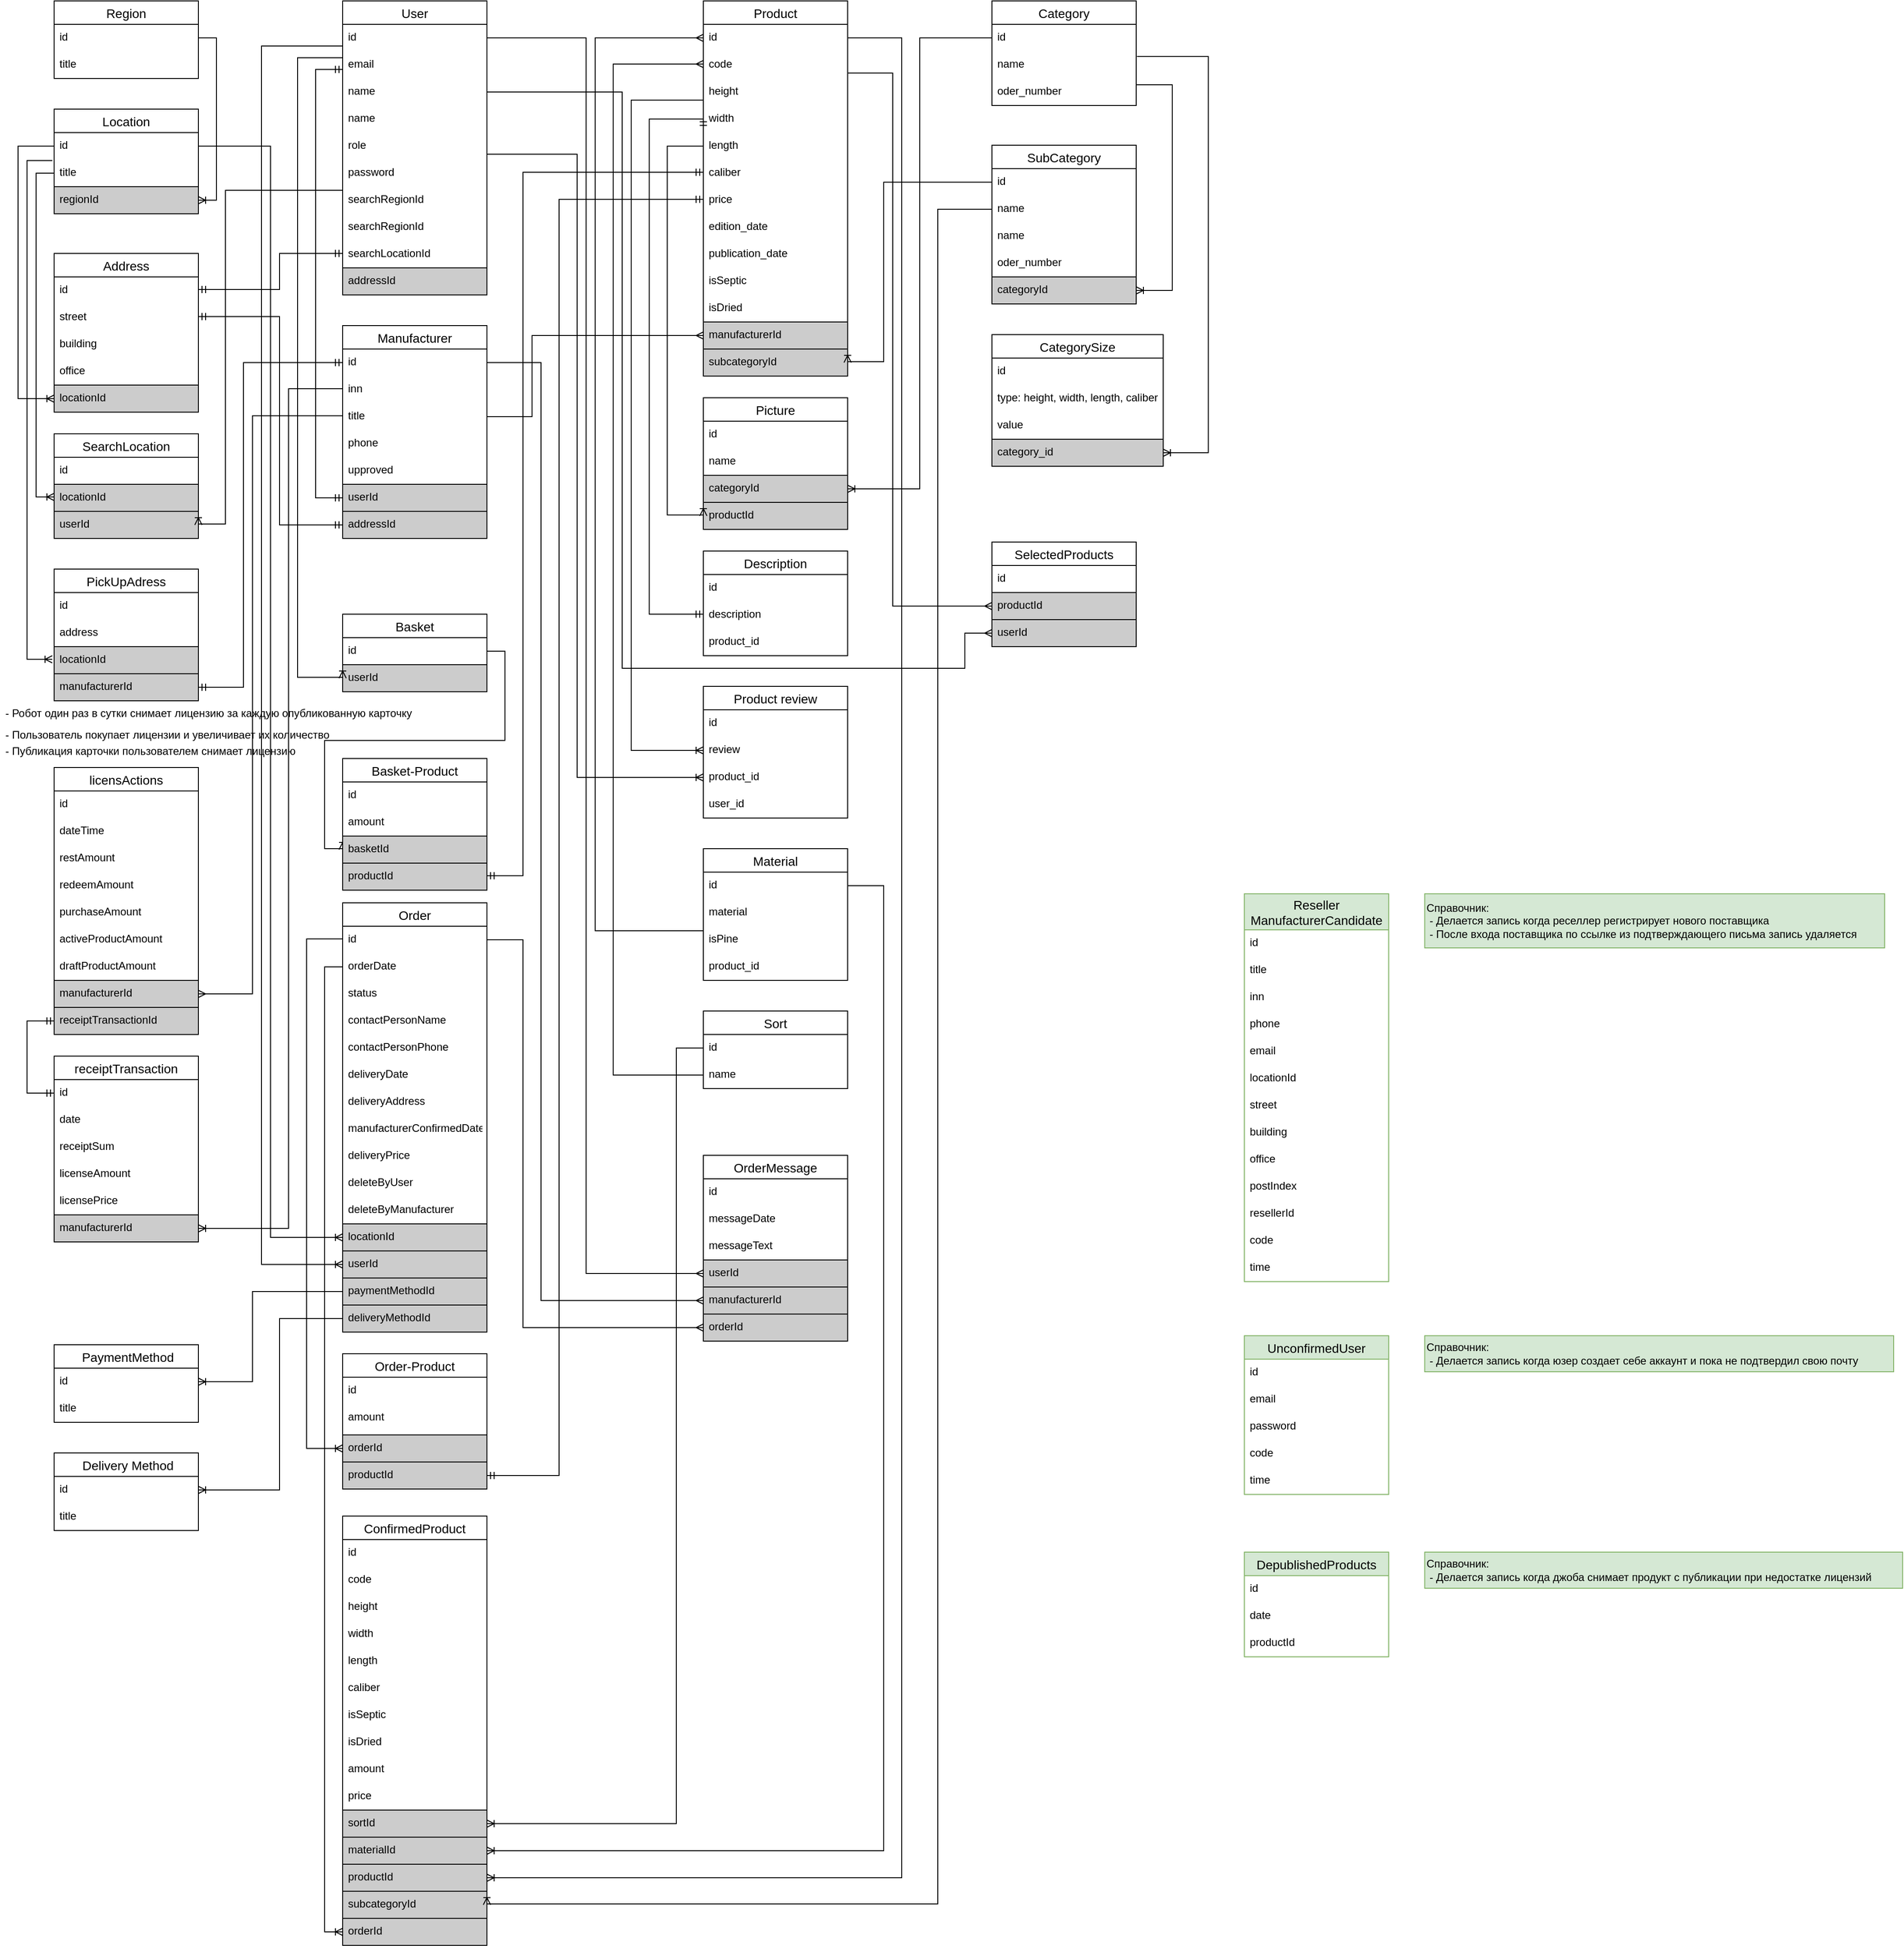 <mxfile version="21.1.1" type="device">
  <diagram id="R2lEEEUBdFMjLlhIrx00" name="Page-1">
    <mxGraphModel dx="1562" dy="868" grid="1" gridSize="10" guides="1" tooltips="1" connect="1" arrows="1" fold="1" page="1" pageScale="1" pageWidth="850" pageHeight="1100" background="none" math="0" shadow="0" extFonts="Permanent Marker^https://fonts.googleapis.com/css?family=Permanent+Marker">
      <root>
        <mxCell id="0" />
        <mxCell id="1" parent="0" />
        <mxCell id="215mskKPa_Zdj2ZhL75s-25" value="Location" style="swimlane;fontStyle=0;childLayout=stackLayout;horizontal=1;startSize=26;horizontalStack=0;resizeParent=1;resizeParentMax=0;resizeLast=0;collapsible=1;marginBottom=0;align=center;fontSize=14;" parent="1" vertex="1">
          <mxGeometry x="80" y="160" width="160" height="116" as="geometry">
            <mxRectangle x="120" y="190" width="70" height="30" as="alternateBounds" />
          </mxGeometry>
        </mxCell>
        <mxCell id="215mskKPa_Zdj2ZhL75s-26" value="id" style="text;strokeColor=none;fillColor=none;spacingLeft=4;spacingRight=4;overflow=hidden;rotatable=0;points=[[0,0.5],[1,0.5]];portConstraint=eastwest;fontSize=12;" parent="215mskKPa_Zdj2ZhL75s-25" vertex="1">
          <mxGeometry y="26" width="160" height="30" as="geometry" />
        </mxCell>
        <mxCell id="215mskKPa_Zdj2ZhL75s-27" value="title" style="text;strokeColor=none;fillColor=none;spacingLeft=4;spacingRight=4;overflow=hidden;rotatable=0;points=[[0,0.5],[1,0.5]];portConstraint=eastwest;fontSize=12;" parent="215mskKPa_Zdj2ZhL75s-25" vertex="1">
          <mxGeometry y="56" width="160" height="30" as="geometry" />
        </mxCell>
        <mxCell id="zMADGAtaT2lZzUNiz_dn-12" value="regionId" style="text;strokeColor=default;fillColor=#CCCCCC;spacingLeft=4;spacingRight=4;overflow=hidden;rotatable=0;points=[[0,0.5],[1,0.5]];portConstraint=eastwest;fontSize=12;" parent="215mskKPa_Zdj2ZhL75s-25" vertex="1">
          <mxGeometry y="86" width="160" height="30" as="geometry" />
        </mxCell>
        <mxCell id="215mskKPa_Zdj2ZhL75s-31" value="Region" style="swimlane;fontStyle=0;childLayout=stackLayout;horizontal=1;startSize=26;horizontalStack=0;resizeParent=1;resizeParentMax=0;resizeLast=0;collapsible=1;marginBottom=0;align=center;fontSize=14;" parent="1" vertex="1">
          <mxGeometry x="80" y="40" width="160" height="86" as="geometry">
            <mxRectangle x="120" y="190" width="70" height="30" as="alternateBounds" />
          </mxGeometry>
        </mxCell>
        <mxCell id="215mskKPa_Zdj2ZhL75s-32" value="id" style="text;strokeColor=none;fillColor=none;spacingLeft=4;spacingRight=4;overflow=hidden;rotatable=0;points=[[0,0.5],[1,0.5]];portConstraint=eastwest;fontSize=12;" parent="215mskKPa_Zdj2ZhL75s-31" vertex="1">
          <mxGeometry y="26" width="160" height="30" as="geometry" />
        </mxCell>
        <mxCell id="215mskKPa_Zdj2ZhL75s-33" value="title" style="text;strokeColor=none;fillColor=none;spacingLeft=4;spacingRight=4;overflow=hidden;rotatable=0;points=[[0,0.5],[1,0.5]];portConstraint=eastwest;fontSize=12;" parent="215mskKPa_Zdj2ZhL75s-31" vertex="1">
          <mxGeometry y="56" width="160" height="30" as="geometry" />
        </mxCell>
        <mxCell id="dU_FyEiQkgeInnbM-0qN-7" value="Address" style="swimlane;fontStyle=0;childLayout=stackLayout;horizontal=1;startSize=26;horizontalStack=0;resizeParent=1;resizeParentMax=0;resizeLast=0;collapsible=1;marginBottom=0;align=center;fontSize=14;" parent="1" vertex="1">
          <mxGeometry x="80" y="320" width="160" height="176" as="geometry">
            <mxRectangle x="120" y="190" width="70" height="30" as="alternateBounds" />
          </mxGeometry>
        </mxCell>
        <mxCell id="dU_FyEiQkgeInnbM-0qN-8" value="id" style="text;strokeColor=none;fillColor=none;spacingLeft=4;spacingRight=4;overflow=hidden;rotatable=0;points=[[0,0.5],[1,0.5]];portConstraint=eastwest;fontSize=12;" parent="dU_FyEiQkgeInnbM-0qN-7" vertex="1">
          <mxGeometry y="26" width="160" height="30" as="geometry" />
        </mxCell>
        <mxCell id="zMADGAtaT2lZzUNiz_dn-1" value="street&#xa;" style="text;strokeColor=none;fillColor=none;spacingLeft=4;spacingRight=4;overflow=hidden;rotatable=0;points=[[0,0.5],[1,0.5]];portConstraint=eastwest;fontSize=12;" parent="dU_FyEiQkgeInnbM-0qN-7" vertex="1">
          <mxGeometry y="56" width="160" height="30" as="geometry" />
        </mxCell>
        <mxCell id="dU_FyEiQkgeInnbM-0qN-10" value="building" style="text;strokeColor=none;fillColor=none;spacingLeft=4;spacingRight=4;overflow=hidden;rotatable=0;points=[[0,0.5],[1,0.5]];portConstraint=eastwest;fontSize=12;" parent="dU_FyEiQkgeInnbM-0qN-7" vertex="1">
          <mxGeometry y="86" width="160" height="30" as="geometry" />
        </mxCell>
        <mxCell id="dU_FyEiQkgeInnbM-0qN-11" value="office" style="text;strokeColor=none;fillColor=none;spacingLeft=4;spacingRight=4;overflow=hidden;rotatable=0;points=[[0,0.5],[1,0.5]];portConstraint=eastwest;fontSize=12;" parent="dU_FyEiQkgeInnbM-0qN-7" vertex="1">
          <mxGeometry y="116" width="160" height="30" as="geometry" />
        </mxCell>
        <mxCell id="dU_FyEiQkgeInnbM-0qN-9" value="locationId" style="text;strokeColor=default;fillColor=#CCCCCC;spacingLeft=4;spacingRight=4;overflow=hidden;rotatable=0;points=[[0,0.5],[1,0.5]];portConstraint=eastwest;fontSize=12;perimeterSpacing=0;strokeWidth=1;" parent="dU_FyEiQkgeInnbM-0qN-7" vertex="1">
          <mxGeometry y="146" width="160" height="30" as="geometry" />
        </mxCell>
        <mxCell id="dU_FyEiQkgeInnbM-0qN-14" value="User" style="swimlane;fontStyle=0;childLayout=stackLayout;horizontal=1;startSize=26;horizontalStack=0;resizeParent=1;resizeParentMax=0;resizeLast=0;collapsible=1;marginBottom=0;align=center;fontSize=14;" parent="1" vertex="1">
          <mxGeometry x="400" y="40" width="160" height="326" as="geometry">
            <mxRectangle x="120" y="190" width="70" height="30" as="alternateBounds" />
          </mxGeometry>
        </mxCell>
        <mxCell id="dU_FyEiQkgeInnbM-0qN-15" value="id" style="text;strokeColor=none;fillColor=none;spacingLeft=4;spacingRight=4;overflow=hidden;rotatable=0;points=[[0,0.5],[1,0.5]];portConstraint=eastwest;fontSize=12;" parent="dU_FyEiQkgeInnbM-0qN-14" vertex="1">
          <mxGeometry y="26" width="160" height="30" as="geometry" />
        </mxCell>
        <mxCell id="mSUnYjyV9Mjy9AwN-tLg-14" value="email" style="text;strokeColor=none;fillColor=none;spacingLeft=4;spacingRight=4;overflow=hidden;rotatable=0;points=[[0,0.5],[1,0.5]];portConstraint=eastwest;fontSize=12;" parent="dU_FyEiQkgeInnbM-0qN-14" vertex="1">
          <mxGeometry y="56" width="160" height="30" as="geometry" />
        </mxCell>
        <mxCell id="2CG8V7tQ6VWG1_GTl4HQ-15" value="name" style="text;strokeColor=none;fillColor=none;spacingLeft=4;spacingRight=4;overflow=hidden;rotatable=0;points=[[0,0.5],[1,0.5]];portConstraint=eastwest;fontSize=12;" parent="dU_FyEiQkgeInnbM-0qN-14" vertex="1">
          <mxGeometry y="86" width="160" height="30" as="geometry" />
        </mxCell>
        <mxCell id="dU_FyEiQkgeInnbM-0qN-23" value="name" style="text;strokeColor=none;fillColor=none;spacingLeft=4;spacingRight=4;overflow=hidden;rotatable=0;points=[[0,0.5],[1,0.5]];portConstraint=eastwest;fontSize=12;" parent="dU_FyEiQkgeInnbM-0qN-14" vertex="1">
          <mxGeometry y="116" width="160" height="30" as="geometry" />
        </mxCell>
        <mxCell id="mSUnYjyV9Mjy9AwN-tLg-16" value="role" style="text;strokeColor=none;fillColor=none;spacingLeft=4;spacingRight=4;overflow=hidden;rotatable=0;points=[[0,0.5],[1,0.5]];portConstraint=eastwest;fontSize=12;" parent="dU_FyEiQkgeInnbM-0qN-14" vertex="1">
          <mxGeometry y="146" width="160" height="30" as="geometry" />
        </mxCell>
        <mxCell id="mSUnYjyV9Mjy9AwN-tLg-15" value="password" style="text;strokeColor=none;fillColor=none;spacingLeft=4;spacingRight=4;overflow=hidden;rotatable=0;points=[[0,0.5],[1,0.5]];portConstraint=eastwest;fontSize=12;" parent="dU_FyEiQkgeInnbM-0qN-14" vertex="1">
          <mxGeometry y="176" width="160" height="30" as="geometry" />
        </mxCell>
        <mxCell id="2CG8V7tQ6VWG1_GTl4HQ-9" value="searchRegionId" style="text;strokeColor=none;fillColor=none;spacingLeft=4;spacingRight=4;overflow=hidden;rotatable=0;points=[[0,0.5],[1,0.5]];portConstraint=eastwest;fontSize=12;" parent="dU_FyEiQkgeInnbM-0qN-14" vertex="1">
          <mxGeometry y="206" width="160" height="30" as="geometry" />
        </mxCell>
        <mxCell id="2CG8V7tQ6VWG1_GTl4HQ-45" value="searchRegionId" style="text;strokeColor=none;fillColor=none;spacingLeft=4;spacingRight=4;overflow=hidden;rotatable=0;points=[[0,0.5],[1,0.5]];portConstraint=eastwest;fontSize=12;" parent="dU_FyEiQkgeInnbM-0qN-14" vertex="1">
          <mxGeometry y="236" width="160" height="30" as="geometry" />
        </mxCell>
        <mxCell id="2CG8V7tQ6VWG1_GTl4HQ-10" value="searchLocationId" style="text;strokeColor=none;fillColor=none;spacingLeft=4;spacingRight=4;overflow=hidden;rotatable=0;points=[[0,0.5],[1,0.5]];portConstraint=eastwest;fontSize=12;" parent="dU_FyEiQkgeInnbM-0qN-14" vertex="1">
          <mxGeometry y="266" width="160" height="30" as="geometry" />
        </mxCell>
        <mxCell id="2CG8V7tQ6VWG1_GTl4HQ-34" value="addressId" style="text;strokeColor=default;fillColor=#CCCCCC;spacingLeft=4;spacingRight=4;overflow=hidden;rotatable=0;points=[[0,0.5],[1,0.5]];portConstraint=eastwest;fontSize=12;perimeterSpacing=0;strokeWidth=1;" parent="dU_FyEiQkgeInnbM-0qN-14" vertex="1">
          <mxGeometry y="296" width="160" height="30" as="geometry" />
        </mxCell>
        <mxCell id="mSUnYjyV9Mjy9AwN-tLg-9" value="Basket" style="swimlane;fontStyle=0;childLayout=stackLayout;horizontal=1;startSize=26;horizontalStack=0;resizeParent=1;resizeParentMax=0;resizeLast=0;collapsible=1;marginBottom=0;align=center;fontSize=14;" parent="1" vertex="1">
          <mxGeometry x="400" y="720" width="160" height="86" as="geometry">
            <mxRectangle x="400" y="720" width="70" height="30" as="alternateBounds" />
          </mxGeometry>
        </mxCell>
        <mxCell id="mSUnYjyV9Mjy9AwN-tLg-10" value="id" style="text;strokeColor=none;fillColor=none;spacingLeft=4;spacingRight=4;overflow=hidden;rotatable=0;points=[[0,0.5],[1,0.5]];portConstraint=eastwest;fontSize=12;" parent="mSUnYjyV9Mjy9AwN-tLg-9" vertex="1">
          <mxGeometry y="26" width="160" height="30" as="geometry" />
        </mxCell>
        <mxCell id="2CG8V7tQ6VWG1_GTl4HQ-39" value="userId&#xa;" style="text;spacingLeft=4;spacingRight=4;overflow=hidden;rotatable=0;points=[[0,0.5],[1,0.5]];portConstraint=eastwest;fontSize=12;fillColor=#CCCCCC;strokeColor=default;" parent="mSUnYjyV9Mjy9AwN-tLg-9" vertex="1">
          <mxGeometry y="56" width="160" height="30" as="geometry" />
        </mxCell>
        <mxCell id="mSUnYjyV9Mjy9AwN-tLg-23" value="" style="edgeStyle=orthogonalEdgeStyle;fontSize=12;html=1;endArrow=ERoneToMany;rounded=0;fontFamily=Helvetica;fontColor=default;entryX=0;entryY=0.5;entryDx=0;entryDy=0;" parent="1" target="2CG8V7tQ6VWG1_GTl4HQ-39" edge="1">
          <mxGeometry width="100" height="100" relative="1" as="geometry">
            <mxPoint x="400" y="103" as="sourcePoint" />
            <mxPoint x="400" y="940" as="targetPoint" />
            <Array as="points">
              <mxPoint x="350" y="103" />
              <mxPoint x="350" y="790" />
            </Array>
          </mxGeometry>
        </mxCell>
        <mxCell id="mSUnYjyV9Mjy9AwN-tLg-24" value="Product" style="swimlane;fontStyle=0;childLayout=stackLayout;horizontal=1;startSize=26;horizontalStack=0;resizeParent=1;resizeParentMax=0;resizeLast=0;collapsible=1;marginBottom=0;align=center;fontSize=14;" parent="1" vertex="1">
          <mxGeometry x="800" y="40" width="160" height="416" as="geometry">
            <mxRectangle x="120" y="190" width="70" height="30" as="alternateBounds" />
          </mxGeometry>
        </mxCell>
        <mxCell id="mSUnYjyV9Mjy9AwN-tLg-25" value="id" style="text;strokeColor=none;fillColor=none;spacingLeft=4;spacingRight=4;overflow=hidden;rotatable=0;points=[[0,0.5],[1,0.5]];portConstraint=eastwest;fontSize=12;" parent="mSUnYjyV9Mjy9AwN-tLg-24" vertex="1">
          <mxGeometry y="26" width="160" height="30" as="geometry" />
        </mxCell>
        <mxCell id="mSUnYjyV9Mjy9AwN-tLg-26" value="code" style="text;strokeColor=none;fillColor=none;spacingLeft=4;spacingRight=4;overflow=hidden;rotatable=0;points=[[0,0.5],[1,0.5]];portConstraint=eastwest;fontSize=12;" parent="mSUnYjyV9Mjy9AwN-tLg-24" vertex="1">
          <mxGeometry y="56" width="160" height="30" as="geometry" />
        </mxCell>
        <mxCell id="i0SSRUhzGFpsq5DxQJR4-9" value="height" style="text;strokeColor=none;fillColor=none;spacingLeft=4;spacingRight=4;overflow=hidden;rotatable=0;points=[[0,0.5],[1,0.5]];portConstraint=eastwest;fontSize=12;" parent="mSUnYjyV9Mjy9AwN-tLg-24" vertex="1">
          <mxGeometry y="86" width="160" height="30" as="geometry" />
        </mxCell>
        <mxCell id="i0SSRUhzGFpsq5DxQJR4-10" value="width" style="text;strokeColor=none;fillColor=none;spacingLeft=4;spacingRight=4;overflow=hidden;rotatable=0;points=[[0,0.5],[1,0.5]];portConstraint=eastwest;fontSize=12;" parent="mSUnYjyV9Mjy9AwN-tLg-24" vertex="1">
          <mxGeometry y="116" width="160" height="30" as="geometry" />
        </mxCell>
        <mxCell id="i0SSRUhzGFpsq5DxQJR4-11" value="length" style="text;strokeColor=none;fillColor=none;spacingLeft=4;spacingRight=4;overflow=hidden;rotatable=0;points=[[0,0.5],[1,0.5]];portConstraint=eastwest;fontSize=12;" parent="mSUnYjyV9Mjy9AwN-tLg-24" vertex="1">
          <mxGeometry y="146" width="160" height="30" as="geometry" />
        </mxCell>
        <mxCell id="i0SSRUhzGFpsq5DxQJR4-12" value="caliber" style="text;strokeColor=none;fillColor=none;spacingLeft=4;spacingRight=4;overflow=hidden;rotatable=0;points=[[0,0.5],[1,0.5]];portConstraint=eastwest;fontSize=12;" parent="mSUnYjyV9Mjy9AwN-tLg-24" vertex="1">
          <mxGeometry y="176" width="160" height="30" as="geometry" />
        </mxCell>
        <mxCell id="mSUnYjyV9Mjy9AwN-tLg-47" value="price" style="text;strokeColor=none;fillColor=none;spacingLeft=4;spacingRight=4;overflow=hidden;rotatable=0;points=[[0,0.5],[1,0.5]];portConstraint=eastwest;fontSize=12;" parent="mSUnYjyV9Mjy9AwN-tLg-24" vertex="1">
          <mxGeometry y="206" width="160" height="30" as="geometry" />
        </mxCell>
        <mxCell id="mSUnYjyV9Mjy9AwN-tLg-77" value="edition_date" style="text;strokeColor=none;fillColor=none;spacingLeft=4;spacingRight=4;overflow=hidden;rotatable=0;points=[[0,0.5],[1,0.5]];portConstraint=eastwest;fontSize=12;" parent="mSUnYjyV9Mjy9AwN-tLg-24" vertex="1">
          <mxGeometry y="236" width="160" height="30" as="geometry" />
        </mxCell>
        <mxCell id="mSUnYjyV9Mjy9AwN-tLg-76" value="publicаtion_date" style="text;strokeColor=none;fillColor=none;spacingLeft=4;spacingRight=4;overflow=hidden;rotatable=0;points=[[0,0.5],[1,0.5]];portConstraint=eastwest;fontSize=12;" parent="mSUnYjyV9Mjy9AwN-tLg-24" vertex="1">
          <mxGeometry y="266" width="160" height="30" as="geometry" />
        </mxCell>
        <mxCell id="mBtIdnvaeT6EIQ9nI6y4-9" value="isSeptic" style="text;strokeColor=none;fillColor=none;spacingLeft=4;spacingRight=4;overflow=hidden;rotatable=0;points=[[0,0.5],[1,0.5]];portConstraint=eastwest;fontSize=12;" parent="mSUnYjyV9Mjy9AwN-tLg-24" vertex="1">
          <mxGeometry y="296" width="160" height="30" as="geometry" />
        </mxCell>
        <mxCell id="i0SSRUhzGFpsq5DxQJR4-13" value="isDried" style="text;strokeColor=none;fillColor=none;spacingLeft=4;spacingRight=4;overflow=hidden;rotatable=0;points=[[0,0.5],[1,0.5]];portConstraint=eastwest;fontSize=12;" parent="mSUnYjyV9Mjy9AwN-tLg-24" vertex="1">
          <mxGeometry y="326" width="160" height="30" as="geometry" />
        </mxCell>
        <mxCell id="mSUnYjyV9Mjy9AwN-tLg-45" value="manufacturerId" style="text;strokeColor=default;fillColor=#CCCCCC;spacingLeft=4;spacingRight=4;overflow=hidden;rotatable=0;points=[[0,0.5],[1,0.5]];portConstraint=eastwest;fontSize=12;" parent="mSUnYjyV9Mjy9AwN-tLg-24" vertex="1">
          <mxGeometry y="356" width="160" height="30" as="geometry" />
        </mxCell>
        <mxCell id="mSUnYjyV9Mjy9AwN-tLg-56" value="subcategoryId" style="text;strokeColor=default;fillColor=#CCCCCC;spacingLeft=4;spacingRight=4;overflow=hidden;rotatable=0;points=[[0,0.5],[1,0.5]];portConstraint=eastwest;fontSize=12;" parent="mSUnYjyV9Mjy9AwN-tLg-24" vertex="1">
          <mxGeometry y="386" width="160" height="30" as="geometry" />
        </mxCell>
        <mxCell id="mSUnYjyV9Mjy9AwN-tLg-31" value="Category" style="swimlane;fontStyle=0;childLayout=stackLayout;horizontal=1;startSize=26;horizontalStack=0;resizeParent=1;resizeParentMax=0;resizeLast=0;collapsible=1;marginBottom=0;align=center;fontSize=14;" parent="1" vertex="1">
          <mxGeometry x="1120" y="40" width="160" height="116" as="geometry">
            <mxRectangle x="120" y="190" width="70" height="30" as="alternateBounds" />
          </mxGeometry>
        </mxCell>
        <mxCell id="mSUnYjyV9Mjy9AwN-tLg-32" value="id" style="text;strokeColor=none;fillColor=none;spacingLeft=4;spacingRight=4;overflow=hidden;rotatable=0;points=[[0,0.5],[1,0.5]];portConstraint=eastwest;fontSize=12;" parent="mSUnYjyV9Mjy9AwN-tLg-31" vertex="1">
          <mxGeometry y="26" width="160" height="30" as="geometry" />
        </mxCell>
        <mxCell id="mSUnYjyV9Mjy9AwN-tLg-33" value="name" style="text;strokeColor=none;fillColor=none;spacingLeft=4;spacingRight=4;overflow=hidden;rotatable=0;points=[[0,0.5],[1,0.5]];portConstraint=eastwest;fontSize=12;" parent="mSUnYjyV9Mjy9AwN-tLg-31" vertex="1">
          <mxGeometry y="56" width="160" height="30" as="geometry" />
        </mxCell>
        <mxCell id="mSUnYjyV9Mjy9AwN-tLg-57" value="oder_number" style="text;strokeColor=none;fillColor=none;spacingLeft=4;spacingRight=4;overflow=hidden;rotatable=0;points=[[0,0.5],[1,0.5]];portConstraint=eastwest;fontSize=12;" parent="mSUnYjyV9Mjy9AwN-tLg-31" vertex="1">
          <mxGeometry y="86" width="160" height="30" as="geometry" />
        </mxCell>
        <mxCell id="mSUnYjyV9Mjy9AwN-tLg-38" value="" style="edgeStyle=orthogonalEdgeStyle;fontSize=12;html=1;endArrow=ERoneToMany;rounded=0;fontFamily=Helvetica;fontColor=default;entryX=0;entryY=0.5;entryDx=0;entryDy=0;exitX=1;exitY=0.5;exitDx=0;exitDy=0;" parent="1" source="mSUnYjyV9Mjy9AwN-tLg-10" target="i0SSRUhzGFpsq5DxQJR4-17" edge="1">
          <mxGeometry width="100" height="100" relative="1" as="geometry">
            <mxPoint x="560" y="820" as="sourcePoint" />
            <mxPoint x="610" y="390" as="targetPoint" />
            <Array as="points">
              <mxPoint x="580" y="761" />
              <mxPoint x="580" y="860" />
              <mxPoint x="380" y="860" />
              <mxPoint x="380" y="980" />
            </Array>
          </mxGeometry>
        </mxCell>
        <mxCell id="mSUnYjyV9Mjy9AwN-tLg-39" value="SubCategory" style="swimlane;fontStyle=0;childLayout=stackLayout;horizontal=1;startSize=26;horizontalStack=0;resizeParent=1;resizeParentMax=0;resizeLast=0;collapsible=1;marginBottom=0;align=center;fontSize=14;" parent="1" vertex="1">
          <mxGeometry x="1120" y="200" width="160" height="176" as="geometry">
            <mxRectangle x="120" y="190" width="70" height="30" as="alternateBounds" />
          </mxGeometry>
        </mxCell>
        <mxCell id="mSUnYjyV9Mjy9AwN-tLg-40" value="id" style="text;strokeColor=none;fillColor=none;spacingLeft=4;spacingRight=4;overflow=hidden;rotatable=0;points=[[0,0.5],[1,0.5]];portConstraint=eastwest;fontSize=12;" parent="mSUnYjyV9Mjy9AwN-tLg-39" vertex="1">
          <mxGeometry y="26" width="160" height="30" as="geometry" />
        </mxCell>
        <mxCell id="mSUnYjyV9Mjy9AwN-tLg-41" value="name" style="text;strokeColor=none;fillColor=none;spacingLeft=4;spacingRight=4;overflow=hidden;rotatable=0;points=[[0,0.5],[1,0.5]];portConstraint=eastwest;fontSize=12;" parent="mSUnYjyV9Mjy9AwN-tLg-39" vertex="1">
          <mxGeometry y="56" width="160" height="30" as="geometry" />
        </mxCell>
        <mxCell id="mSUnYjyV9Mjy9AwN-tLg-149" value="name" style="text;strokeColor=none;fillColor=none;spacingLeft=4;spacingRight=4;overflow=hidden;rotatable=0;points=[[0,0.5],[1,0.5]];portConstraint=eastwest;fontSize=12;" parent="mSUnYjyV9Mjy9AwN-tLg-39" vertex="1">
          <mxGeometry y="86" width="160" height="30" as="geometry" />
        </mxCell>
        <mxCell id="mSUnYjyV9Mjy9AwN-tLg-60" value="oder_number" style="text;strokeColor=none;fillColor=none;spacingLeft=4;spacingRight=4;overflow=hidden;rotatable=0;points=[[0,0.5],[1,0.5]];portConstraint=eastwest;fontSize=12;" parent="mSUnYjyV9Mjy9AwN-tLg-39" vertex="1">
          <mxGeometry y="116" width="160" height="30" as="geometry" />
        </mxCell>
        <mxCell id="mSUnYjyV9Mjy9AwN-tLg-148" value="categoryId" style="text;strokeColor=default;fillColor=#CCCCCC;spacingLeft=4;spacingRight=4;overflow=hidden;rotatable=0;points=[[0,0.5],[1,0.5]];portConstraint=eastwest;fontSize=12;" parent="mSUnYjyV9Mjy9AwN-tLg-39" vertex="1">
          <mxGeometry y="146" width="160" height="30" as="geometry" />
        </mxCell>
        <mxCell id="mSUnYjyV9Mjy9AwN-tLg-44" value="" style="edgeStyle=orthogonalEdgeStyle;fontSize=12;html=1;endArrow=ERoneToMany;rounded=0;fontFamily=Helvetica;fontColor=default;" parent="1" target="mSUnYjyV9Mjy9AwN-tLg-148" edge="1">
          <mxGeometry width="100" height="100" relative="1" as="geometry">
            <mxPoint x="1280" y="133" as="sourcePoint" />
            <mxPoint x="1280" y="280" as="targetPoint" />
            <Array as="points">
              <mxPoint x="1320" y="133" />
              <mxPoint x="1320" y="361" />
            </Array>
          </mxGeometry>
        </mxCell>
        <mxCell id="mSUnYjyV9Mjy9AwN-tLg-46" value="" style="edgeStyle=orthogonalEdgeStyle;fontSize=12;html=1;endArrow=ERmany;rounded=0;fontFamily=Helvetica;fontColor=default;entryX=0;entryY=0.5;entryDx=0;entryDy=0;exitX=1;exitY=0.5;exitDx=0;exitDy=0;" parent="1" source="2CG8V7tQ6VWG1_GTl4HQ-27" target="mSUnYjyV9Mjy9AwN-tLg-45" edge="1">
          <mxGeometry width="100" height="100" relative="1" as="geometry">
            <mxPoint x="560" y="230" as="sourcePoint" />
            <mxPoint x="660" y="-20" as="targetPoint" />
            <Array as="points">
              <mxPoint x="610" y="501" />
              <mxPoint x="610" y="411" />
            </Array>
          </mxGeometry>
        </mxCell>
        <mxCell id="mSUnYjyV9Mjy9AwN-tLg-51" value="Description" style="swimlane;fontStyle=0;childLayout=stackLayout;horizontal=1;startSize=26;horizontalStack=0;resizeParent=1;resizeParentMax=0;resizeLast=0;collapsible=1;marginBottom=0;align=center;fontSize=14;" parent="1" vertex="1">
          <mxGeometry x="800" y="650" width="160" height="116" as="geometry">
            <mxRectangle x="120" y="190" width="70" height="30" as="alternateBounds" />
          </mxGeometry>
        </mxCell>
        <mxCell id="mSUnYjyV9Mjy9AwN-tLg-52" value="id" style="text;strokeColor=none;fillColor=none;spacingLeft=4;spacingRight=4;overflow=hidden;rotatable=0;points=[[0,0.5],[1,0.5]];portConstraint=eastwest;fontSize=12;" parent="mSUnYjyV9Mjy9AwN-tLg-51" vertex="1">
          <mxGeometry y="26" width="160" height="30" as="geometry" />
        </mxCell>
        <mxCell id="mSUnYjyV9Mjy9AwN-tLg-53" value="description" style="text;strokeColor=none;fillColor=none;spacingLeft=4;spacingRight=4;overflow=hidden;rotatable=0;points=[[0,0.5],[1,0.5]];portConstraint=eastwest;fontSize=12;" parent="mSUnYjyV9Mjy9AwN-tLg-51" vertex="1">
          <mxGeometry y="56" width="160" height="30" as="geometry" />
        </mxCell>
        <mxCell id="mSUnYjyV9Mjy9AwN-tLg-153" value="product_id" style="text;strokeColor=none;fillColor=none;spacingLeft=4;spacingRight=4;overflow=hidden;rotatable=0;points=[[0,0.5],[1,0.5]];portConstraint=eastwest;fontSize=12;" parent="mSUnYjyV9Mjy9AwN-tLg-51" vertex="1">
          <mxGeometry y="86" width="160" height="30" as="geometry" />
        </mxCell>
        <mxCell id="mSUnYjyV9Mjy9AwN-tLg-62" value="Product review" style="swimlane;fontStyle=0;childLayout=stackLayout;horizontal=1;startSize=26;horizontalStack=0;resizeParent=1;resizeParentMax=0;resizeLast=0;collapsible=1;marginBottom=0;align=center;fontSize=14;" parent="1" vertex="1">
          <mxGeometry x="800" y="800" width="160" height="146" as="geometry">
            <mxRectangle x="120" y="190" width="70" height="30" as="alternateBounds" />
          </mxGeometry>
        </mxCell>
        <mxCell id="mSUnYjyV9Mjy9AwN-tLg-63" value="id" style="text;strokeColor=none;fillColor=none;spacingLeft=4;spacingRight=4;overflow=hidden;rotatable=0;points=[[0,0.5],[1,0.5]];portConstraint=eastwest;fontSize=12;" parent="mSUnYjyV9Mjy9AwN-tLg-62" vertex="1">
          <mxGeometry y="26" width="160" height="30" as="geometry" />
        </mxCell>
        <mxCell id="mSUnYjyV9Mjy9AwN-tLg-64" value="review" style="text;strokeColor=none;fillColor=none;spacingLeft=4;spacingRight=4;overflow=hidden;rotatable=0;points=[[0,0.5],[1,0.5]];portConstraint=eastwest;fontSize=12;" parent="mSUnYjyV9Mjy9AwN-tLg-62" vertex="1">
          <mxGeometry y="56" width="160" height="30" as="geometry" />
        </mxCell>
        <mxCell id="mSUnYjyV9Mjy9AwN-tLg-65" value="product_id" style="text;strokeColor=none;fillColor=none;spacingLeft=4;spacingRight=4;overflow=hidden;rotatable=0;points=[[0,0.5],[1,0.5]];portConstraint=eastwest;fontSize=12;" parent="mSUnYjyV9Mjy9AwN-tLg-62" vertex="1">
          <mxGeometry y="86" width="160" height="30" as="geometry" />
        </mxCell>
        <mxCell id="mSUnYjyV9Mjy9AwN-tLg-75" value="user_id" style="text;strokeColor=none;fillColor=none;spacingLeft=4;spacingRight=4;overflow=hidden;rotatable=0;points=[[0,0.5],[1,0.5]];portConstraint=eastwest;fontSize=12;" parent="mSUnYjyV9Mjy9AwN-tLg-62" vertex="1">
          <mxGeometry y="116" width="160" height="30" as="geometry" />
        </mxCell>
        <mxCell id="mSUnYjyV9Mjy9AwN-tLg-66" value="" style="edgeStyle=orthogonalEdgeStyle;fontSize=12;html=1;endArrow=ERoneToMany;rounded=0;fontFamily=Helvetica;fontColor=default;entryX=0;entryY=0.5;entryDx=0;entryDy=0;" parent="1" target="mSUnYjyV9Mjy9AwN-tLg-64" edge="1">
          <mxGeometry width="100" height="100" relative="1" as="geometry">
            <mxPoint x="800" y="150" as="sourcePoint" />
            <mxPoint x="710.0" y="481" as="targetPoint" />
            <Array as="points">
              <mxPoint x="720" y="150" />
              <mxPoint x="720" y="871" />
            </Array>
          </mxGeometry>
        </mxCell>
        <mxCell id="mSUnYjyV9Mjy9AwN-tLg-68" value="Picture" style="swimlane;fontStyle=0;childLayout=stackLayout;horizontal=1;startSize=26;horizontalStack=0;resizeParent=1;resizeParentMax=0;resizeLast=0;collapsible=1;marginBottom=0;align=center;fontSize=14;" parent="1" vertex="1">
          <mxGeometry x="800" y="480" width="160" height="146" as="geometry">
            <mxRectangle x="120" y="190" width="70" height="30" as="alternateBounds" />
          </mxGeometry>
        </mxCell>
        <mxCell id="mSUnYjyV9Mjy9AwN-tLg-69" value="id" style="text;strokeColor=none;fillColor=none;spacingLeft=4;spacingRight=4;overflow=hidden;rotatable=0;points=[[0,0.5],[1,0.5]];portConstraint=eastwest;fontSize=12;" parent="mSUnYjyV9Mjy9AwN-tLg-68" vertex="1">
          <mxGeometry y="26" width="160" height="30" as="geometry" />
        </mxCell>
        <mxCell id="mSUnYjyV9Mjy9AwN-tLg-70" value="name" style="text;strokeColor=none;fillColor=none;spacingLeft=4;spacingRight=4;overflow=hidden;rotatable=0;points=[[0,0.5],[1,0.5]];portConstraint=eastwest;fontSize=12;" parent="mSUnYjyV9Mjy9AwN-tLg-68" vertex="1">
          <mxGeometry y="56" width="160" height="30" as="geometry" />
        </mxCell>
        <mxCell id="mSUnYjyV9Mjy9AwN-tLg-145" value="categoryId" style="text;strokeColor=default;fillColor=#CCCCCC;spacingLeft=4;spacingRight=4;overflow=hidden;rotatable=0;points=[[0,0.5],[1,0.5]];portConstraint=eastwest;fontSize=12;" parent="mSUnYjyV9Mjy9AwN-tLg-68" vertex="1">
          <mxGeometry y="86" width="160" height="30" as="geometry" />
        </mxCell>
        <mxCell id="mSUnYjyV9Mjy9AwN-tLg-112" value="productId" style="text;strokeColor=default;fillColor=#CCCCCC;spacingLeft=4;spacingRight=4;overflow=hidden;rotatable=0;points=[[0,0.5],[1,0.5]];portConstraint=eastwest;fontSize=12;" parent="mSUnYjyV9Mjy9AwN-tLg-68" vertex="1">
          <mxGeometry y="116" width="160" height="30" as="geometry" />
        </mxCell>
        <mxCell id="mSUnYjyV9Mjy9AwN-tLg-72" value="" style="edgeStyle=orthogonalEdgeStyle;fontSize=12;html=1;endArrow=ERoneToMany;rounded=0;fontFamily=Helvetica;fontColor=default;entryX=0;entryY=0.5;entryDx=0;entryDy=0;exitX=0;exitY=0.5;exitDx=0;exitDy=0;" parent="1" source="mSUnYjyV9Mjy9AwN-tLg-76" target="mSUnYjyV9Mjy9AwN-tLg-112" edge="1">
          <mxGeometry width="100" height="100" relative="1" as="geometry">
            <mxPoint x="800" y="351" as="sourcePoint" />
            <mxPoint x="630" y="460" as="targetPoint" />
            <Array as="points">
              <mxPoint x="760" y="201" />
              <mxPoint x="760" y="610" />
              <mxPoint x="800" y="610" />
            </Array>
          </mxGeometry>
        </mxCell>
        <mxCell id="mSUnYjyV9Mjy9AwN-tLg-74" value="" style="edgeStyle=orthogonalEdgeStyle;fontSize=12;html=1;endArrow=ERoneToMany;rounded=0;fontFamily=Helvetica;fontColor=default;" parent="1" edge="1">
          <mxGeometry width="100" height="100" relative="1" as="geometry">
            <mxPoint x="560" y="210" as="sourcePoint" />
            <mxPoint x="800" y="901" as="targetPoint" />
            <Array as="points">
              <mxPoint x="660" y="210" />
              <mxPoint x="660" y="901" />
            </Array>
          </mxGeometry>
        </mxCell>
        <mxCell id="mSUnYjyV9Mjy9AwN-tLg-82" value="CategorySize" style="swimlane;fontStyle=0;childLayout=stackLayout;horizontal=1;startSize=26;horizontalStack=0;resizeParent=1;resizeParentMax=0;resizeLast=0;collapsible=1;marginBottom=0;align=center;fontSize=14;" parent="1" vertex="1">
          <mxGeometry x="1120" y="410" width="190" height="146" as="geometry">
            <mxRectangle x="120" y="190" width="70" height="30" as="alternateBounds" />
          </mxGeometry>
        </mxCell>
        <mxCell id="mSUnYjyV9Mjy9AwN-tLg-83" value="id" style="text;strokeColor=none;fillColor=none;spacingLeft=4;spacingRight=4;overflow=hidden;rotatable=0;points=[[0,0.5],[1,0.5]];portConstraint=eastwest;fontSize=12;" parent="mSUnYjyV9Mjy9AwN-tLg-82" vertex="1">
          <mxGeometry y="26" width="190" height="30" as="geometry" />
        </mxCell>
        <mxCell id="mSUnYjyV9Mjy9AwN-tLg-84" value="type: height, width, length, caliber" style="text;strokeColor=none;fillColor=none;spacingLeft=4;spacingRight=4;overflow=hidden;rotatable=0;points=[[0,0.5],[1,0.5]];portConstraint=eastwest;fontSize=12;" parent="mSUnYjyV9Mjy9AwN-tLg-82" vertex="1">
          <mxGeometry y="56" width="190" height="30" as="geometry" />
        </mxCell>
        <mxCell id="mSUnYjyV9Mjy9AwN-tLg-85" value="value" style="text;strokeColor=none;fillColor=none;spacingLeft=4;spacingRight=4;overflow=hidden;rotatable=0;points=[[0,0.5],[1,0.5]];portConstraint=eastwest;fontSize=12;" parent="mSUnYjyV9Mjy9AwN-tLg-82" vertex="1">
          <mxGeometry y="86" width="190" height="30" as="geometry" />
        </mxCell>
        <mxCell id="s11g0iEi3e6Yz4RvBm3U-9" value="category_id" style="text;strokeColor=default;fillColor=#CCCCCC;spacingLeft=4;spacingRight=4;overflow=hidden;rotatable=0;points=[[0,0.5],[1,0.5]];portConstraint=eastwest;fontSize=12;" parent="mSUnYjyV9Mjy9AwN-tLg-82" vertex="1">
          <mxGeometry y="116" width="190" height="30" as="geometry" />
        </mxCell>
        <mxCell id="mSUnYjyV9Mjy9AwN-tLg-95" value="" style="edgeStyle=orthogonalEdgeStyle;fontSize=12;html=1;endArrow=ERoneToMany;rounded=0;fontFamily=Helvetica;fontColor=default;exitX=1.005;exitY=0.186;exitDx=0;exitDy=0;exitPerimeter=0;entryX=1;entryY=0.5;entryDx=0;entryDy=0;" parent="1" source="mSUnYjyV9Mjy9AwN-tLg-33" target="s11g0iEi3e6Yz4RvBm3U-9" edge="1">
          <mxGeometry width="100" height="100" relative="1" as="geometry">
            <mxPoint x="1280" y="80" as="sourcePoint" />
            <mxPoint x="1380" y="-20" as="targetPoint" />
            <Array as="points">
              <mxPoint x="1360" y="102" />
              <mxPoint x="1360" y="541" />
            </Array>
          </mxGeometry>
        </mxCell>
        <mxCell id="mSUnYjyV9Mjy9AwN-tLg-96" value="Sort" style="swimlane;fontStyle=0;childLayout=stackLayout;horizontal=1;startSize=26;horizontalStack=0;resizeParent=1;resizeParentMax=0;resizeLast=0;collapsible=1;marginBottom=0;align=center;fontSize=14;" parent="1" vertex="1">
          <mxGeometry x="800" y="1160" width="160" height="86" as="geometry">
            <mxRectangle x="120" y="190" width="70" height="30" as="alternateBounds" />
          </mxGeometry>
        </mxCell>
        <mxCell id="mSUnYjyV9Mjy9AwN-tLg-97" value="id" style="text;strokeColor=none;fillColor=none;spacingLeft=4;spacingRight=4;overflow=hidden;rotatable=0;points=[[0,0.5],[1,0.5]];portConstraint=eastwest;fontSize=12;" parent="mSUnYjyV9Mjy9AwN-tLg-96" vertex="1">
          <mxGeometry y="26" width="160" height="30" as="geometry" />
        </mxCell>
        <mxCell id="mSUnYjyV9Mjy9AwN-tLg-98" value="name" style="text;strokeColor=none;fillColor=none;spacingLeft=4;spacingRight=4;overflow=hidden;rotatable=0;points=[[0,0.5],[1,0.5]];portConstraint=eastwest;fontSize=12;" parent="mSUnYjyV9Mjy9AwN-tLg-96" vertex="1">
          <mxGeometry y="56" width="160" height="30" as="geometry" />
        </mxCell>
        <mxCell id="mSUnYjyV9Mjy9AwN-tLg-121" value="" style="fontSize=12;html=1;endArrow=ERoneToMany;rounded=0;fontFamily=Helvetica;fontColor=default;edgeStyle=orthogonalEdgeStyle;entryX=1;entryY=0.5;entryDx=0;entryDy=0;exitX=0;exitY=0.5;exitDx=0;exitDy=0;" parent="1" source="mSUnYjyV9Mjy9AwN-tLg-40" target="mSUnYjyV9Mjy9AwN-tLg-56" edge="1">
          <mxGeometry width="100" height="100" relative="1" as="geometry">
            <mxPoint x="1120" y="260" as="sourcePoint" />
            <mxPoint x="970" y="410" as="targetPoint" />
            <Array as="points">
              <mxPoint x="1000" y="241" />
              <mxPoint x="1000" y="440" />
            </Array>
          </mxGeometry>
        </mxCell>
        <mxCell id="mSUnYjyV9Mjy9AwN-tLg-150" value="" style="edgeStyle=orthogonalEdgeStyle;fontSize=12;html=1;endArrow=ERoneToMany;rounded=0;fontFamily=Helvetica;fontColor=default;entryX=1;entryY=0.5;entryDx=0;entryDy=0;exitX=0;exitY=0.5;exitDx=0;exitDy=0;" parent="1" source="mSUnYjyV9Mjy9AwN-tLg-32" target="mSUnYjyV9Mjy9AwN-tLg-145" edge="1">
          <mxGeometry width="100" height="100" relative="1" as="geometry">
            <mxPoint x="1050" y="120" as="sourcePoint" />
            <mxPoint x="1160" y="756" as="targetPoint" />
            <Array as="points">
              <mxPoint x="1040" y="81" />
              <mxPoint x="1040" y="581" />
            </Array>
          </mxGeometry>
        </mxCell>
        <mxCell id="mSUnYjyV9Mjy9AwN-tLg-151" value="" style="edgeStyle=orthogonalEdgeStyle;fontSize=12;html=1;endArrow=ERmandOne;startArrow=ERmandOne;rounded=0;fontFamily=Helvetica;fontColor=default;" parent="1" source="mSUnYjyV9Mjy9AwN-tLg-53" edge="1">
          <mxGeometry width="100" height="100" relative="1" as="geometry">
            <mxPoint x="800" y="770" as="sourcePoint" />
            <mxPoint x="800" y="170" as="targetPoint" />
            <Array as="points">
              <mxPoint x="740" y="720" />
              <mxPoint x="740" y="171" />
            </Array>
          </mxGeometry>
        </mxCell>
        <mxCell id="zMADGAtaT2lZzUNiz_dn-14" value="" style="edgeStyle=orthogonalEdgeStyle;fontSize=12;html=1;endArrow=ERoneToMany;rounded=0;entryX=1;entryY=0.5;entryDx=0;entryDy=0;exitX=1;exitY=0.5;exitDx=0;exitDy=0;" parent="1" source="215mskKPa_Zdj2ZhL75s-32" target="zMADGAtaT2lZzUNiz_dn-12" edge="1">
          <mxGeometry width="100" height="100" relative="1" as="geometry">
            <mxPoint x="280" y="80" as="sourcePoint" />
            <mxPoint x="290" y="270" as="targetPoint" />
            <Array as="points">
              <mxPoint x="260" y="81" />
              <mxPoint x="260" y="261" />
            </Array>
          </mxGeometry>
        </mxCell>
        <mxCell id="zMADGAtaT2lZzUNiz_dn-16" value="" style="edgeStyle=orthogonalEdgeStyle;fontSize=12;html=1;endArrow=ERoneToMany;rounded=0;exitX=0;exitY=0.5;exitDx=0;exitDy=0;entryX=0;entryY=0.5;entryDx=0;entryDy=0;" parent="1" source="215mskKPa_Zdj2ZhL75s-26" edge="1">
          <mxGeometry width="100" height="100" relative="1" as="geometry">
            <mxPoint x="390" y="410" as="sourcePoint" />
            <mxPoint x="80" y="481" as="targetPoint" />
            <Array as="points">
              <mxPoint x="40" y="201" />
              <mxPoint x="40" y="481" />
            </Array>
          </mxGeometry>
        </mxCell>
        <mxCell id="2" value="UnconfirmedUser" style="swimlane;fontStyle=0;childLayout=stackLayout;horizontal=1;startSize=26;horizontalStack=0;resizeParent=1;resizeParentMax=0;resizeLast=0;collapsible=1;marginBottom=0;align=center;fontSize=14;fillColor=#d5e8d4;strokeColor=#82b366;" parent="1" vertex="1">
          <mxGeometry x="1400" y="1520" width="160" height="176" as="geometry">
            <mxRectangle x="120" y="190" width="70" height="30" as="alternateBounds" />
          </mxGeometry>
        </mxCell>
        <mxCell id="3" value="id" style="text;strokeColor=none;fillColor=none;spacingLeft=4;spacingRight=4;overflow=hidden;rotatable=0;points=[[0,0.5],[1,0.5]];portConstraint=eastwest;fontSize=12;" parent="2" vertex="1">
          <mxGeometry y="26" width="160" height="30" as="geometry" />
        </mxCell>
        <mxCell id="5" value="email" style="text;strokeColor=none;fillColor=none;spacingLeft=4;spacingRight=4;overflow=hidden;rotatable=0;points=[[0,0.5],[1,0.5]];portConstraint=eastwest;fontSize=12;" parent="2" vertex="1">
          <mxGeometry y="56" width="160" height="30" as="geometry" />
        </mxCell>
        <mxCell id="6" value="password" style="text;strokeColor=none;fillColor=none;spacingLeft=4;spacingRight=4;overflow=hidden;rotatable=0;points=[[0,0.5],[1,0.5]];portConstraint=eastwest;fontSize=12;" parent="2" vertex="1">
          <mxGeometry y="86" width="160" height="30" as="geometry" />
        </mxCell>
        <mxCell id="7" value="code" style="text;strokeColor=none;fillColor=none;spacingLeft=4;spacingRight=4;overflow=hidden;rotatable=0;points=[[0,0.5],[1,0.5]];portConstraint=eastwest;fontSize=12;" parent="2" vertex="1">
          <mxGeometry y="116" width="160" height="30" as="geometry" />
        </mxCell>
        <mxCell id="9" value="time" style="text;strokeColor=none;fillColor=none;spacingLeft=4;spacingRight=4;overflow=hidden;rotatable=0;points=[[0,0.5],[1,0.5]];portConstraint=eastwest;fontSize=12;" parent="2" vertex="1">
          <mxGeometry y="146" width="160" height="30" as="geometry" />
        </mxCell>
        <mxCell id="-G5n8ZHGH9tp_vBtucTw-9" value="Material" style="swimlane;fontStyle=0;childLayout=stackLayout;horizontal=1;startSize=26;horizontalStack=0;resizeParent=1;resizeParentMax=0;resizeLast=0;collapsible=1;marginBottom=0;align=center;fontSize=14;" parent="1" vertex="1">
          <mxGeometry x="800" y="980" width="160" height="146" as="geometry">
            <mxRectangle x="120" y="190" width="70" height="30" as="alternateBounds" />
          </mxGeometry>
        </mxCell>
        <mxCell id="-G5n8ZHGH9tp_vBtucTw-10" value="id" style="text;strokeColor=none;fillColor=none;spacingLeft=4;spacingRight=4;overflow=hidden;rotatable=0;points=[[0,0.5],[1,0.5]];portConstraint=eastwest;fontSize=12;" parent="-G5n8ZHGH9tp_vBtucTw-9" vertex="1">
          <mxGeometry y="26" width="160" height="30" as="geometry" />
        </mxCell>
        <mxCell id="-G5n8ZHGH9tp_vBtucTw-11" value="material" style="text;strokeColor=none;fillColor=none;spacingLeft=4;spacingRight=4;overflow=hidden;rotatable=0;points=[[0,0.5],[1,0.5]];portConstraint=eastwest;fontSize=12;" parent="-G5n8ZHGH9tp_vBtucTw-9" vertex="1">
          <mxGeometry y="56" width="160" height="30" as="geometry" />
        </mxCell>
        <mxCell id="-G5n8ZHGH9tp_vBtucTw-16" value="isPine" style="text;strokeColor=none;fillColor=none;spacingLeft=4;spacingRight=4;overflow=hidden;rotatable=0;points=[[0,0.5],[1,0.5]];portConstraint=eastwest;fontSize=12;" parent="-G5n8ZHGH9tp_vBtucTw-9" vertex="1">
          <mxGeometry y="86" width="160" height="30" as="geometry" />
        </mxCell>
        <mxCell id="-G5n8ZHGH9tp_vBtucTw-12" value="product_id" style="text;strokeColor=none;fillColor=none;spacingLeft=4;spacingRight=4;overflow=hidden;rotatable=0;points=[[0,0.5],[1,0.5]];portConstraint=eastwest;fontSize=12;" parent="-G5n8ZHGH9tp_vBtucTw-9" vertex="1">
          <mxGeometry y="116" width="160" height="30" as="geometry" />
        </mxCell>
        <mxCell id="-G5n8ZHGH9tp_vBtucTw-14" value="" style="edgeStyle=orthogonalEdgeStyle;fontSize=12;html=1;endArrow=ERmany;rounded=0;fontFamily=Helvetica;fontColor=default;exitX=0;exitY=0.5;exitDx=0;exitDy=0;entryX=0;entryY=0.5;entryDx=0;entryDy=0;" parent="1" source="-G5n8ZHGH9tp_vBtucTw-12" target="mSUnYjyV9Mjy9AwN-tLg-25" edge="1">
          <mxGeometry width="100" height="100" relative="1" as="geometry">
            <mxPoint x="570" y="90" as="sourcePoint" />
            <mxPoint x="800" y="97" as="targetPoint" />
            <Array as="points">
              <mxPoint x="800" y="1071" />
              <mxPoint x="680" y="1071" />
              <mxPoint x="680" y="81" />
            </Array>
          </mxGeometry>
        </mxCell>
        <mxCell id="6CT1eq4Ikmy3ibycxg7O-9" value="" style="edgeStyle=orthogonalEdgeStyle;fontSize=12;html=1;endArrow=ERmany;rounded=0;fontFamily=Helvetica;fontColor=default;exitX=0;exitY=0.5;exitDx=0;exitDy=0;" parent="1" source="mSUnYjyV9Mjy9AwN-tLg-98" edge="1">
          <mxGeometry width="100" height="100" relative="1" as="geometry">
            <mxPoint x="810" y="1121" as="sourcePoint" />
            <mxPoint x="800" y="110" as="targetPoint" />
            <Array as="points">
              <mxPoint x="700" y="1231" />
              <mxPoint x="700" y="110" />
              <mxPoint x="800" y="110" />
            </Array>
          </mxGeometry>
        </mxCell>
        <mxCell id="2CG8V7tQ6VWG1_GTl4HQ-17" value="Manufacturer" style="swimlane;fontStyle=0;childLayout=stackLayout;horizontal=1;startSize=26;horizontalStack=0;resizeParent=1;resizeParentMax=0;resizeLast=0;collapsible=1;marginBottom=0;align=center;fontSize=14;" parent="1" vertex="1">
          <mxGeometry x="400" y="400" width="160" height="236" as="geometry">
            <mxRectangle x="120" y="190" width="70" height="30" as="alternateBounds" />
          </mxGeometry>
        </mxCell>
        <mxCell id="2CG8V7tQ6VWG1_GTl4HQ-18" value="id" style="text;strokeColor=none;fillColor=none;spacingLeft=4;spacingRight=4;overflow=hidden;rotatable=0;points=[[0,0.5],[1,0.5]];portConstraint=eastwest;fontSize=12;" parent="2CG8V7tQ6VWG1_GTl4HQ-17" vertex="1">
          <mxGeometry y="26" width="160" height="30" as="geometry" />
        </mxCell>
        <mxCell id="2CG8V7tQ6VWG1_GTl4HQ-26" value="inn" style="text;strokeColor=none;fillColor=none;spacingLeft=4;spacingRight=4;overflow=hidden;rotatable=0;points=[[0,0.5],[1,0.5]];portConstraint=eastwest;fontSize=12;" parent="2CG8V7tQ6VWG1_GTl4HQ-17" vertex="1">
          <mxGeometry y="56" width="160" height="30" as="geometry" />
        </mxCell>
        <mxCell id="2CG8V7tQ6VWG1_GTl4HQ-27" value="title" style="text;strokeColor=none;fillColor=none;spacingLeft=4;spacingRight=4;overflow=hidden;rotatable=0;points=[[0,0.5],[1,0.5]];portConstraint=eastwest;fontSize=12;" parent="2CG8V7tQ6VWG1_GTl4HQ-17" vertex="1">
          <mxGeometry y="86" width="160" height="30" as="geometry" />
        </mxCell>
        <mxCell id="2CG8V7tQ6VWG1_GTl4HQ-46" value="phone" style="text;strokeColor=none;fillColor=none;spacingLeft=4;spacingRight=4;overflow=hidden;rotatable=0;points=[[0,0.5],[1,0.5]];portConstraint=eastwest;fontSize=12;" parent="2CG8V7tQ6VWG1_GTl4HQ-17" vertex="1">
          <mxGeometry y="116" width="160" height="30" as="geometry" />
        </mxCell>
        <mxCell id="2CG8V7tQ6VWG1_GTl4HQ-44" value="upproved" style="text;strokeColor=none;fillColor=none;spacingLeft=4;spacingRight=4;overflow=hidden;rotatable=0;points=[[0,0.5],[1,0.5]];portConstraint=eastwest;fontSize=12;" parent="2CG8V7tQ6VWG1_GTl4HQ-17" vertex="1">
          <mxGeometry y="146" width="160" height="30" as="geometry" />
        </mxCell>
        <mxCell id="2CG8V7tQ6VWG1_GTl4HQ-33" value="userId&#xa;" style="text;spacingLeft=4;spacingRight=4;overflow=hidden;rotatable=0;points=[[0,0.5],[1,0.5]];portConstraint=eastwest;fontSize=12;fillColor=#CCCCCC;strokeColor=default;" parent="2CG8V7tQ6VWG1_GTl4HQ-17" vertex="1">
          <mxGeometry y="176" width="160" height="30" as="geometry" />
        </mxCell>
        <mxCell id="2CG8V7tQ6VWG1_GTl4HQ-29" value="addressId" style="text;spacingLeft=4;spacingRight=4;overflow=hidden;rotatable=0;points=[[0,0.5],[1,0.5]];portConstraint=eastwest;fontSize=12;fillColor=#CCCCCC;strokeColor=default;" parent="2CG8V7tQ6VWG1_GTl4HQ-17" vertex="1">
          <mxGeometry y="206" width="160" height="30" as="geometry" />
        </mxCell>
        <mxCell id="2CG8V7tQ6VWG1_GTl4HQ-40" value="" style="edgeStyle=orthogonalEdgeStyle;fontSize=12;html=1;endArrow=ERmandOne;startArrow=ERmandOne;rounded=0;" parent="1" edge="1">
          <mxGeometry width="100" height="100" relative="1" as="geometry">
            <mxPoint x="240" y="360" as="sourcePoint" />
            <mxPoint x="400" y="320" as="targetPoint" />
            <Array as="points">
              <mxPoint x="330" y="360" />
              <mxPoint x="330" y="320" />
            </Array>
          </mxGeometry>
        </mxCell>
        <mxCell id="2CG8V7tQ6VWG1_GTl4HQ-41" value="" style="edgeStyle=orthogonalEdgeStyle;fontSize=12;html=1;endArrow=ERmandOne;startArrow=ERmandOne;rounded=0;entryX=0;entryY=0.5;entryDx=0;entryDy=0;" parent="1" target="2CG8V7tQ6VWG1_GTl4HQ-29" edge="1">
          <mxGeometry width="100" height="100" relative="1" as="geometry">
            <mxPoint x="240" y="390" as="sourcePoint" />
            <mxPoint x="400" y="620" as="targetPoint" />
            <Array as="points">
              <mxPoint x="330" y="390" />
              <mxPoint x="330" y="621" />
            </Array>
          </mxGeometry>
        </mxCell>
        <mxCell id="2CG8V7tQ6VWG1_GTl4HQ-42" value="" style="edgeStyle=orthogonalEdgeStyle;fontSize=12;html=1;endArrow=ERmandOne;startArrow=ERmandOne;rounded=0;exitX=0;exitY=0.5;exitDx=0;exitDy=0;" parent="1" source="2CG8V7tQ6VWG1_GTl4HQ-33" edge="1">
          <mxGeometry width="100" height="100" relative="1" as="geometry">
            <mxPoint x="270" y="226" as="sourcePoint" />
            <mxPoint x="400" y="116" as="targetPoint" />
            <Array as="points">
              <mxPoint x="370" y="591" />
              <mxPoint x="370" y="116" />
              <mxPoint x="400" y="116" />
            </Array>
          </mxGeometry>
        </mxCell>
        <mxCell id="iHGkeWFOOMn1WqFWSRVs-9" value="SearchLocation" style="swimlane;fontStyle=0;childLayout=stackLayout;horizontal=1;startSize=26;horizontalStack=0;resizeParent=1;resizeParentMax=0;resizeLast=0;collapsible=1;marginBottom=0;align=center;fontSize=14;" parent="1" vertex="1">
          <mxGeometry x="80" y="520" width="160" height="116" as="geometry">
            <mxRectangle x="120" y="190" width="70" height="30" as="alternateBounds" />
          </mxGeometry>
        </mxCell>
        <mxCell id="iHGkeWFOOMn1WqFWSRVs-17" value="id" style="text;strokeColor=none;fillColor=none;spacingLeft=4;spacingRight=4;overflow=hidden;rotatable=0;points=[[0,0.5],[1,0.5]];portConstraint=eastwest;fontSize=12;" parent="iHGkeWFOOMn1WqFWSRVs-9" vertex="1">
          <mxGeometry y="26" width="160" height="30" as="geometry" />
        </mxCell>
        <mxCell id="iHGkeWFOOMn1WqFWSRVs-12" value="locationId&#xa;" style="text;spacingLeft=4;spacingRight=4;overflow=hidden;rotatable=0;points=[[0,0.5],[1,0.5]];portConstraint=eastwest;fontSize=12;fillColor=#CCCCCC;strokeColor=default;" parent="iHGkeWFOOMn1WqFWSRVs-9" vertex="1">
          <mxGeometry y="56" width="160" height="30" as="geometry" />
        </mxCell>
        <mxCell id="iHGkeWFOOMn1WqFWSRVs-14" value="userId&#xa;" style="text;spacingLeft=4;spacingRight=4;overflow=hidden;rotatable=0;points=[[0,0.5],[1,0.5]];portConstraint=eastwest;fontSize=12;fillColor=#CCCCCC;strokeColor=default;" parent="iHGkeWFOOMn1WqFWSRVs-9" vertex="1">
          <mxGeometry y="86" width="160" height="30" as="geometry" />
        </mxCell>
        <mxCell id="iHGkeWFOOMn1WqFWSRVs-13" value="" style="edgeStyle=orthogonalEdgeStyle;fontSize=12;html=1;endArrow=ERoneToMany;rounded=0;exitX=0;exitY=0.5;exitDx=0;exitDy=0;" parent="1" source="215mskKPa_Zdj2ZhL75s-27" edge="1">
          <mxGeometry width="100" height="100" relative="1" as="geometry">
            <mxPoint x="90" y="211" as="sourcePoint" />
            <mxPoint x="80" y="590" as="targetPoint" />
            <Array as="points">
              <mxPoint x="60" y="231" />
              <mxPoint x="60" y="590" />
            </Array>
          </mxGeometry>
        </mxCell>
        <mxCell id="iHGkeWFOOMn1WqFWSRVs-16" value="" style="edgeStyle=orthogonalEdgeStyle;fontSize=12;html=1;endArrow=ERoneToMany;rounded=0;entryX=1;entryY=0.5;entryDx=0;entryDy=0;" parent="1" target="iHGkeWFOOMn1WqFWSRVs-14" edge="1">
          <mxGeometry width="100" height="100" relative="1" as="geometry">
            <mxPoint x="400" y="250" as="sourcePoint" />
            <mxPoint x="240" y="590" as="targetPoint" />
            <Array as="points">
              <mxPoint x="270" y="250" />
              <mxPoint x="270" y="620" />
            </Array>
          </mxGeometry>
        </mxCell>
        <mxCell id="i0SSRUhzGFpsq5DxQJR4-14" value="Basket-Product" style="swimlane;fontStyle=0;childLayout=stackLayout;horizontal=1;startSize=26;horizontalStack=0;resizeParent=1;resizeParentMax=0;resizeLast=0;collapsible=1;marginBottom=0;align=center;fontSize=14;" parent="1" vertex="1">
          <mxGeometry x="400" y="880" width="160" height="146" as="geometry">
            <mxRectangle x="120" y="190" width="70" height="30" as="alternateBounds" />
          </mxGeometry>
        </mxCell>
        <mxCell id="i0SSRUhzGFpsq5DxQJR4-15" value="id" style="text;strokeColor=none;fillColor=none;spacingLeft=4;spacingRight=4;overflow=hidden;rotatable=0;points=[[0,0.5],[1,0.5]];portConstraint=eastwest;fontSize=12;" parent="i0SSRUhzGFpsq5DxQJR4-14" vertex="1">
          <mxGeometry y="26" width="160" height="30" as="geometry" />
        </mxCell>
        <mxCell id="dCny2WyRMMcQHfVj_Pf--23" value="amount" style="text;strokeColor=none;fillColor=none;spacingLeft=4;spacingRight=4;overflow=hidden;rotatable=0;points=[[0,0.5],[1,0.5]];portConstraint=eastwest;fontSize=12;" parent="i0SSRUhzGFpsq5DxQJR4-14" vertex="1">
          <mxGeometry y="56" width="160" height="30" as="geometry" />
        </mxCell>
        <mxCell id="i0SSRUhzGFpsq5DxQJR4-17" value="basketId&#xa;" style="text;spacingLeft=4;spacingRight=4;overflow=hidden;rotatable=0;points=[[0,0.5],[1,0.5]];portConstraint=eastwest;fontSize=12;fillColor=#CCCCCC;strokeColor=default;" parent="i0SSRUhzGFpsq5DxQJR4-14" vertex="1">
          <mxGeometry y="86" width="160" height="30" as="geometry" />
        </mxCell>
        <mxCell id="i0SSRUhzGFpsq5DxQJR4-18" value="productId&#xa;" style="text;spacingLeft=4;spacingRight=4;overflow=hidden;rotatable=0;points=[[0,0.5],[1,0.5]];portConstraint=eastwest;fontSize=12;fillColor=#CCCCCC;strokeColor=default;" parent="i0SSRUhzGFpsq5DxQJR4-14" vertex="1">
          <mxGeometry y="116" width="160" height="30" as="geometry" />
        </mxCell>
        <mxCell id="i0SSRUhzGFpsq5DxQJR4-19" value="" style="edgeStyle=orthogonalEdgeStyle;fontSize=12;html=1;endArrow=ERmandOne;startArrow=ERmandOne;rounded=0;" parent="1" edge="1">
          <mxGeometry width="100" height="100" relative="1" as="geometry">
            <mxPoint x="560" y="1010" as="sourcePoint" />
            <mxPoint x="800" y="230" as="targetPoint" />
            <Array as="points">
              <mxPoint x="600" y="1010" />
              <mxPoint x="600" y="230" />
            </Array>
          </mxGeometry>
        </mxCell>
        <mxCell id="qjSCaAFrr1cJIbHut6zN-9" value="Order" style="swimlane;fontStyle=0;childLayout=stackLayout;horizontal=1;startSize=26;horizontalStack=0;resizeParent=1;resizeParentMax=0;resizeLast=0;collapsible=1;marginBottom=0;align=center;fontSize=14;" parent="1" vertex="1">
          <mxGeometry x="400" y="1040" width="160" height="476" as="geometry">
            <mxRectangle x="120" y="190" width="70" height="30" as="alternateBounds" />
          </mxGeometry>
        </mxCell>
        <mxCell id="qjSCaAFrr1cJIbHut6zN-10" value="id" style="text;strokeColor=none;fillColor=none;spacingLeft=4;spacingRight=4;overflow=hidden;rotatable=0;points=[[0,0.5],[1,0.5]];portConstraint=eastwest;fontSize=12;" parent="qjSCaAFrr1cJIbHut6zN-9" vertex="1">
          <mxGeometry y="26" width="160" height="30" as="geometry" />
        </mxCell>
        <mxCell id="qjSCaAFrr1cJIbHut6zN-42" value="orderDate" style="text;strokeColor=none;fillColor=none;spacingLeft=4;spacingRight=4;overflow=hidden;rotatable=0;points=[[0,0.5],[1,0.5]];portConstraint=eastwest;fontSize=12;" parent="qjSCaAFrr1cJIbHut6zN-9" vertex="1">
          <mxGeometry y="56" width="160" height="30" as="geometry" />
        </mxCell>
        <mxCell id="dCny2WyRMMcQHfVj_Pf--9" value="status" style="text;strokeColor=none;fillColor=none;spacingLeft=4;spacingRight=4;overflow=hidden;rotatable=0;points=[[0,0.5],[1,0.5]];portConstraint=eastwest;fontSize=12;" parent="qjSCaAFrr1cJIbHut6zN-9" vertex="1">
          <mxGeometry y="86" width="160" height="30" as="geometry" />
        </mxCell>
        <mxCell id="qjSCaAFrr1cJIbHut6zN-43" value="contactPersonName" style="text;strokeColor=none;fillColor=none;spacingLeft=4;spacingRight=4;overflow=hidden;rotatable=0;points=[[0,0.5],[1,0.5]];portConstraint=eastwest;fontSize=12;" parent="qjSCaAFrr1cJIbHut6zN-9" vertex="1">
          <mxGeometry y="116" width="160" height="30" as="geometry" />
        </mxCell>
        <mxCell id="qjSCaAFrr1cJIbHut6zN-44" value="contactPersonPhone" style="text;strokeColor=none;fillColor=none;spacingLeft=4;spacingRight=4;overflow=hidden;rotatable=0;points=[[0,0.5],[1,0.5]];portConstraint=eastwest;fontSize=12;" parent="qjSCaAFrr1cJIbHut6zN-9" vertex="1">
          <mxGeometry y="146" width="160" height="30" as="geometry" />
        </mxCell>
        <mxCell id="RJx8aAueUsxLVRKrgCuV-9" value="deliveryDate" style="text;strokeColor=none;fillColor=none;spacingLeft=4;spacingRight=4;overflow=hidden;rotatable=0;points=[[0,0.5],[1,0.5]];portConstraint=eastwest;fontSize=12;" parent="qjSCaAFrr1cJIbHut6zN-9" vertex="1">
          <mxGeometry y="176" width="160" height="30" as="geometry" />
        </mxCell>
        <mxCell id="tTyrntbrhnfNJNoK8H4_-10" value="deliveryAddress" style="text;strokeColor=none;fillColor=none;spacingLeft=4;spacingRight=4;overflow=hidden;rotatable=0;points=[[0,0.5],[1,0.5]];portConstraint=eastwest;fontSize=12;" parent="qjSCaAFrr1cJIbHut6zN-9" vertex="1">
          <mxGeometry y="206" width="160" height="30" as="geometry" />
        </mxCell>
        <mxCell id="tTyrntbrhnfNJNoK8H4_-9" value="manufacturerConfirmedDate" style="text;strokeColor=none;fillColor=none;spacingLeft=4;spacingRight=4;overflow=hidden;rotatable=0;points=[[0,0.5],[1,0.5]];portConstraint=eastwest;fontSize=12;" parent="qjSCaAFrr1cJIbHut6zN-9" vertex="1">
          <mxGeometry y="236" width="160" height="30" as="geometry" />
        </mxCell>
        <mxCell id="tTyrntbrhnfNJNoK8H4_-11" value="deliveryPrice" style="text;strokeColor=none;fillColor=none;spacingLeft=4;spacingRight=4;overflow=hidden;rotatable=0;points=[[0,0.5],[1,0.5]];portConstraint=eastwest;fontSize=12;" parent="qjSCaAFrr1cJIbHut6zN-9" vertex="1">
          <mxGeometry y="266" width="160" height="30" as="geometry" />
        </mxCell>
        <mxCell id="RJx8aAueUsxLVRKrgCuV-10" value="deleteByUser" style="text;strokeColor=none;fillColor=none;spacingLeft=4;spacingRight=4;overflow=hidden;rotatable=0;points=[[0,0.5],[1,0.5]];portConstraint=eastwest;fontSize=12;" parent="qjSCaAFrr1cJIbHut6zN-9" vertex="1">
          <mxGeometry y="296" width="160" height="30" as="geometry" />
        </mxCell>
        <mxCell id="RJx8aAueUsxLVRKrgCuV-11" value="deleteByManufacturer" style="text;strokeColor=none;fillColor=none;spacingLeft=4;spacingRight=4;overflow=hidden;rotatable=0;points=[[0,0.5],[1,0.5]];portConstraint=eastwest;fontSize=12;" parent="qjSCaAFrr1cJIbHut6zN-9" vertex="1">
          <mxGeometry y="326" width="160" height="30" as="geometry" />
        </mxCell>
        <mxCell id="dCny2WyRMMcQHfVj_Pf--19" value="locationId&#xa;" style="text;spacingLeft=4;spacingRight=4;overflow=hidden;rotatable=0;points=[[0,0.5],[1,0.5]];portConstraint=eastwest;fontSize=12;fillColor=#CCCCCC;strokeColor=default;" parent="qjSCaAFrr1cJIbHut6zN-9" vertex="1">
          <mxGeometry y="356" width="160" height="30" as="geometry" />
        </mxCell>
        <mxCell id="qjSCaAFrr1cJIbHut6zN-11" value="userId" style="text;spacingLeft=4;spacingRight=4;overflow=hidden;rotatable=0;points=[[0,0.5],[1,0.5]];portConstraint=eastwest;fontSize=12;fillColor=#CCCCCC;strokeColor=default;" parent="qjSCaAFrr1cJIbHut6zN-9" vertex="1">
          <mxGeometry y="386" width="160" height="30" as="geometry" />
        </mxCell>
        <mxCell id="qjSCaAFrr1cJIbHut6zN-38" value="paymentMethodId&#xa;" style="text;spacingLeft=4;spacingRight=4;overflow=hidden;rotatable=0;points=[[0,0.5],[1,0.5]];portConstraint=eastwest;fontSize=12;fillColor=#CCCCCC;strokeColor=default;" parent="qjSCaAFrr1cJIbHut6zN-9" vertex="1">
          <mxGeometry y="416" width="160" height="30" as="geometry" />
        </mxCell>
        <mxCell id="qjSCaAFrr1cJIbHut6zN-37" value="deliveryMethodId&#xa;" style="text;spacingLeft=4;spacingRight=4;overflow=hidden;rotatable=0;points=[[0,0.5],[1,0.5]];portConstraint=eastwest;fontSize=12;fillColor=#CCCCCC;strokeColor=default;" parent="qjSCaAFrr1cJIbHut6zN-9" vertex="1">
          <mxGeometry y="446" width="160" height="30" as="geometry" />
        </mxCell>
        <mxCell id="qjSCaAFrr1cJIbHut6zN-14" value="" style="edgeStyle=orthogonalEdgeStyle;fontSize=12;html=1;endArrow=ERoneToMany;rounded=0;fontFamily=Helvetica;fontColor=default;entryX=0;entryY=0.5;entryDx=0;entryDy=0;" parent="1" target="qjSCaAFrr1cJIbHut6zN-11" edge="1">
          <mxGeometry width="100" height="100" relative="1" as="geometry">
            <mxPoint x="400" y="90" as="sourcePoint" />
            <mxPoint x="400" y="778" as="targetPoint" />
            <Array as="points">
              <mxPoint x="310" y="90" />
              <mxPoint x="310" y="1441" />
            </Array>
          </mxGeometry>
        </mxCell>
        <mxCell id="qjSCaAFrr1cJIbHut6zN-15" value="Order-Product" style="swimlane;fontStyle=0;childLayout=stackLayout;horizontal=1;startSize=26;horizontalStack=0;resizeParent=1;resizeParentMax=0;resizeLast=0;collapsible=1;marginBottom=0;align=center;fontSize=14;" parent="1" vertex="1">
          <mxGeometry x="400" y="1540" width="160" height="150" as="geometry">
            <mxRectangle x="120" y="190" width="70" height="30" as="alternateBounds" />
          </mxGeometry>
        </mxCell>
        <mxCell id="qjSCaAFrr1cJIbHut6zN-16" value="id" style="text;strokeColor=none;fillColor=none;spacingLeft=4;spacingRight=4;overflow=hidden;rotatable=0;points=[[0,0.5],[1,0.5]];portConstraint=eastwest;fontSize=12;" parent="qjSCaAFrr1cJIbHut6zN-15" vertex="1">
          <mxGeometry y="26" width="160" height="30" as="geometry" />
        </mxCell>
        <mxCell id="dCny2WyRMMcQHfVj_Pf--21" value="amount" style="text;strokeColor=none;fillColor=none;spacingLeft=4;spacingRight=4;overflow=hidden;rotatable=0;points=[[0,0.5],[1,0.5]];portConstraint=eastwest;fontSize=12;" parent="qjSCaAFrr1cJIbHut6zN-15" vertex="1">
          <mxGeometry y="56" width="160" height="34" as="geometry" />
        </mxCell>
        <mxCell id="qjSCaAFrr1cJIbHut6zN-23" value="orderId&#xa;" style="text;spacingLeft=4;spacingRight=4;overflow=hidden;rotatable=0;points=[[0,0.5],[1,0.5]];portConstraint=eastwest;fontSize=12;fillColor=#CCCCCC;strokeColor=default;" parent="qjSCaAFrr1cJIbHut6zN-15" vertex="1">
          <mxGeometry y="90" width="160" height="30" as="geometry" />
        </mxCell>
        <mxCell id="qjSCaAFrr1cJIbHut6zN-17" value="productId" style="text;spacingLeft=4;spacingRight=4;overflow=hidden;rotatable=0;points=[[0,0.5],[1,0.5]];portConstraint=eastwest;fontSize=12;fillColor=#CCCCCC;strokeColor=default;" parent="qjSCaAFrr1cJIbHut6zN-15" vertex="1">
          <mxGeometry y="120" width="160" height="30" as="geometry" />
        </mxCell>
        <mxCell id="qjSCaAFrr1cJIbHut6zN-24" value=" PaymentMethod" style="swimlane;fontStyle=0;childLayout=stackLayout;horizontal=1;startSize=26;horizontalStack=0;resizeParent=1;resizeParentMax=0;resizeLast=0;collapsible=1;marginBottom=0;align=center;fontSize=14;" parent="1" vertex="1">
          <mxGeometry x="80" y="1530" width="160" height="86" as="geometry">
            <mxRectangle x="120" y="190" width="70" height="30" as="alternateBounds" />
          </mxGeometry>
        </mxCell>
        <mxCell id="qjSCaAFrr1cJIbHut6zN-25" value="id" style="text;strokeColor=none;fillColor=none;spacingLeft=4;spacingRight=4;overflow=hidden;rotatable=0;points=[[0,0.5],[1,0.5]];portConstraint=eastwest;fontSize=12;" parent="qjSCaAFrr1cJIbHut6zN-24" vertex="1">
          <mxGeometry y="26" width="160" height="30" as="geometry" />
        </mxCell>
        <mxCell id="qjSCaAFrr1cJIbHut6zN-26" value="title" style="text;strokeColor=none;fillColor=none;spacingLeft=4;spacingRight=4;overflow=hidden;rotatable=0;points=[[0,0.5],[1,0.5]];portConstraint=eastwest;fontSize=12;" parent="qjSCaAFrr1cJIbHut6zN-24" vertex="1">
          <mxGeometry y="56" width="160" height="30" as="geometry" />
        </mxCell>
        <mxCell id="qjSCaAFrr1cJIbHut6zN-29" value=" Delivery Method" style="swimlane;fontStyle=0;childLayout=stackLayout;horizontal=1;startSize=26;horizontalStack=0;resizeParent=1;resizeParentMax=0;resizeLast=0;collapsible=1;marginBottom=0;align=center;fontSize=14;" parent="1" vertex="1">
          <mxGeometry x="80" y="1650" width="160" height="86" as="geometry">
            <mxRectangle x="120" y="190" width="70" height="30" as="alternateBounds" />
          </mxGeometry>
        </mxCell>
        <mxCell id="qjSCaAFrr1cJIbHut6zN-30" value="id" style="text;strokeColor=none;fillColor=none;spacingLeft=4;spacingRight=4;overflow=hidden;rotatable=0;points=[[0,0.5],[1,0.5]];portConstraint=eastwest;fontSize=12;" parent="qjSCaAFrr1cJIbHut6zN-29" vertex="1">
          <mxGeometry y="26" width="160" height="30" as="geometry" />
        </mxCell>
        <mxCell id="qjSCaAFrr1cJIbHut6zN-31" value="title" style="text;strokeColor=none;fillColor=none;spacingLeft=4;spacingRight=4;overflow=hidden;rotatable=0;points=[[0,0.5],[1,0.5]];portConstraint=eastwest;fontSize=12;" parent="qjSCaAFrr1cJIbHut6zN-29" vertex="1">
          <mxGeometry y="56" width="160" height="30" as="geometry" />
        </mxCell>
        <mxCell id="qjSCaAFrr1cJIbHut6zN-39" value="" style="edgeStyle=orthogonalEdgeStyle;fontSize=12;html=1;endArrow=ERoneToMany;rounded=0;exitX=0;exitY=0.5;exitDx=0;exitDy=0;entryX=0;entryY=0.5;entryDx=0;entryDy=0;" parent="1" source="qjSCaAFrr1cJIbHut6zN-10" target="qjSCaAFrr1cJIbHut6zN-23" edge="1">
          <mxGeometry width="100" height="100" relative="1" as="geometry">
            <mxPoint x="510" y="1470" as="sourcePoint" />
            <mxPoint x="400" y="1500" as="targetPoint" />
            <Array as="points">
              <mxPoint x="400" y="1080" />
              <mxPoint x="360" y="1080" />
              <mxPoint x="360" y="1645" />
            </Array>
          </mxGeometry>
        </mxCell>
        <mxCell id="qjSCaAFrr1cJIbHut6zN-40" value="" style="edgeStyle=orthogonalEdgeStyle;fontSize=12;html=1;endArrow=ERoneToMany;rounded=0;entryX=1;entryY=0.5;entryDx=0;entryDy=0;exitX=0;exitY=0.5;exitDx=0;exitDy=0;" parent="1" source="qjSCaAFrr1cJIbHut6zN-38" target="qjSCaAFrr1cJIbHut6zN-25" edge="1">
          <mxGeometry x="0.642" y="10" width="100" height="100" relative="1" as="geometry">
            <mxPoint x="560" y="1260" as="sourcePoint" />
            <mxPoint x="660" y="1050" as="targetPoint" />
            <Array as="points">
              <mxPoint x="300" y="1471" />
              <mxPoint x="300" y="1571" />
            </Array>
            <mxPoint as="offset" />
          </mxGeometry>
        </mxCell>
        <mxCell id="qjSCaAFrr1cJIbHut6zN-41" value="" style="fontSize=12;html=1;endArrow=ERoneToMany;rounded=0;exitX=0;exitY=0.5;exitDx=0;exitDy=0;entryX=1;entryY=0.5;entryDx=0;entryDy=0;edgeStyle=orthogonalEdgeStyle;" parent="1" source="qjSCaAFrr1cJIbHut6zN-37" target="qjSCaAFrr1cJIbHut6zN-30" edge="1">
          <mxGeometry x="0.642" y="10" width="100" height="100" relative="1" as="geometry">
            <mxPoint x="510" y="1470" as="sourcePoint" />
            <mxPoint x="610" y="1370" as="targetPoint" />
            <mxPoint as="offset" />
            <Array as="points">
              <mxPoint x="330" y="1501" />
              <mxPoint x="330" y="1691" />
            </Array>
          </mxGeometry>
        </mxCell>
        <mxCell id="qjSCaAFrr1cJIbHut6zN-45" value="" style="edgeStyle=orthogonalEdgeStyle;fontSize=12;html=1;endArrow=ERmandOne;startArrow=ERmandOne;rounded=0;exitX=1;exitY=0.5;exitDx=0;exitDy=0;" parent="1" source="qjSCaAFrr1cJIbHut6zN-17" edge="1">
          <mxGeometry width="100" height="100" relative="1" as="geometry">
            <mxPoint x="560" y="1500" as="sourcePoint" />
            <mxPoint x="800" y="260" as="targetPoint" />
            <Array as="points">
              <mxPoint x="640" y="1675" />
              <mxPoint x="640" y="260" />
            </Array>
          </mxGeometry>
        </mxCell>
        <mxCell id="dCny2WyRMMcQHfVj_Pf--10" value="PickUpAdress" style="swimlane;fontStyle=0;childLayout=stackLayout;horizontal=1;startSize=26;horizontalStack=0;resizeParent=1;resizeParentMax=0;resizeLast=0;collapsible=1;marginBottom=0;align=center;fontSize=14;" parent="1" vertex="1">
          <mxGeometry x="80" y="670" width="160" height="146" as="geometry">
            <mxRectangle x="120" y="190" width="70" height="30" as="alternateBounds" />
          </mxGeometry>
        </mxCell>
        <mxCell id="dCny2WyRMMcQHfVj_Pf--11" value="id" style="text;strokeColor=none;fillColor=none;spacingLeft=4;spacingRight=4;overflow=hidden;rotatable=0;points=[[0,0.5],[1,0.5]];portConstraint=eastwest;fontSize=12;" parent="dCny2WyRMMcQHfVj_Pf--10" vertex="1">
          <mxGeometry y="26" width="160" height="30" as="geometry" />
        </mxCell>
        <mxCell id="dCny2WyRMMcQHfVj_Pf--16" value="address" style="text;strokeColor=none;fillColor=none;spacingLeft=4;spacingRight=4;overflow=hidden;rotatable=0;points=[[0,0.5],[1,0.5]];portConstraint=eastwest;fontSize=12;" parent="dCny2WyRMMcQHfVj_Pf--10" vertex="1">
          <mxGeometry y="56" width="160" height="30" as="geometry" />
        </mxCell>
        <mxCell id="dCny2WyRMMcQHfVj_Pf--12" value="locationId&#xa;" style="text;spacingLeft=4;spacingRight=4;overflow=hidden;rotatable=0;points=[[0,0.5],[1,0.5]];portConstraint=eastwest;fontSize=12;fillColor=#CCCCCC;strokeColor=default;" parent="dCny2WyRMMcQHfVj_Pf--10" vertex="1">
          <mxGeometry y="86" width="160" height="30" as="geometry" />
        </mxCell>
        <mxCell id="dCny2WyRMMcQHfVj_Pf--13" value="manufacturerId&#xa;" style="text;spacingLeft=4;spacingRight=4;overflow=hidden;rotatable=0;points=[[0,0.5],[1,0.5]];portConstraint=eastwest;fontSize=12;fillColor=#CCCCCC;strokeColor=default;" parent="dCny2WyRMMcQHfVj_Pf--10" vertex="1">
          <mxGeometry y="116" width="160" height="30" as="geometry" />
        </mxCell>
        <mxCell id="dCny2WyRMMcQHfVj_Pf--14" value="" style="edgeStyle=orthogonalEdgeStyle;fontSize=12;html=1;endArrow=ERoneToMany;rounded=0;exitX=-0.012;exitY=0.033;exitDx=0;exitDy=0;exitPerimeter=0;" parent="1" source="215mskKPa_Zdj2ZhL75s-27" edge="1">
          <mxGeometry width="100" height="100" relative="1" as="geometry">
            <mxPoint x="740" y="640" as="sourcePoint" />
            <mxPoint x="78" y="770" as="targetPoint" />
            <Array as="points">
              <mxPoint x="50" y="217" />
              <mxPoint x="50" y="770" />
            </Array>
          </mxGeometry>
        </mxCell>
        <mxCell id="dCny2WyRMMcQHfVj_Pf--15" value="" style="edgeStyle=orthogonalEdgeStyle;fontSize=12;html=1;endArrow=ERmandOne;startArrow=ERmandOne;rounded=0;entryX=0;entryY=0.5;entryDx=0;entryDy=0;exitX=1;exitY=0.5;exitDx=0;exitDy=0;" parent="1" source="dCny2WyRMMcQHfVj_Pf--13" target="2CG8V7tQ6VWG1_GTl4HQ-18" edge="1">
          <mxGeometry width="100" height="100" relative="1" as="geometry">
            <mxPoint x="240" y="770" as="sourcePoint" />
            <mxPoint x="840" y="540" as="targetPoint" />
            <Array as="points">
              <mxPoint x="290" y="801" />
              <mxPoint x="290" y="441" />
            </Array>
          </mxGeometry>
        </mxCell>
        <mxCell id="dCny2WyRMMcQHfVj_Pf--20" value="" style="edgeStyle=orthogonalEdgeStyle;fontSize=12;html=1;endArrow=ERoneToMany;rounded=0;exitX=1;exitY=0.5;exitDx=0;exitDy=0;entryX=0;entryY=0.5;entryDx=0;entryDy=0;" parent="1" source="215mskKPa_Zdj2ZhL75s-26" target="dCny2WyRMMcQHfVj_Pf--19" edge="1">
          <mxGeometry width="100" height="100" relative="1" as="geometry">
            <mxPoint x="750" y="1220" as="sourcePoint" />
            <mxPoint x="850" y="1120" as="targetPoint" />
          </mxGeometry>
        </mxCell>
        <mxCell id="jJ3p7z7vKboFLmSg9KMK-9" value="ConfirmedProduct" style="swimlane;fontStyle=0;childLayout=stackLayout;horizontal=1;startSize=26;horizontalStack=0;resizeParent=1;resizeParentMax=0;resizeLast=0;collapsible=1;marginBottom=0;align=center;fontSize=14;" parent="1" vertex="1">
          <mxGeometry x="400" y="1720" width="160" height="476" as="geometry">
            <mxRectangle x="120" y="190" width="70" height="30" as="alternateBounds" />
          </mxGeometry>
        </mxCell>
        <mxCell id="jJ3p7z7vKboFLmSg9KMK-10" value="id" style="text;strokeColor=none;fillColor=none;spacingLeft=4;spacingRight=4;overflow=hidden;rotatable=0;points=[[0,0.5],[1,0.5]];portConstraint=eastwest;fontSize=12;" parent="jJ3p7z7vKboFLmSg9KMK-9" vertex="1">
          <mxGeometry y="26" width="160" height="30" as="geometry" />
        </mxCell>
        <mxCell id="jJ3p7z7vKboFLmSg9KMK-11" value="code" style="text;strokeColor=none;fillColor=none;spacingLeft=4;spacingRight=4;overflow=hidden;rotatable=0;points=[[0,0.5],[1,0.5]];portConstraint=eastwest;fontSize=12;" parent="jJ3p7z7vKboFLmSg9KMK-9" vertex="1">
          <mxGeometry y="56" width="160" height="30" as="geometry" />
        </mxCell>
        <mxCell id="jJ3p7z7vKboFLmSg9KMK-12" value="height" style="text;strokeColor=none;fillColor=none;spacingLeft=4;spacingRight=4;overflow=hidden;rotatable=0;points=[[0,0.5],[1,0.5]];portConstraint=eastwest;fontSize=12;" parent="jJ3p7z7vKboFLmSg9KMK-9" vertex="1">
          <mxGeometry y="86" width="160" height="30" as="geometry" />
        </mxCell>
        <mxCell id="jJ3p7z7vKboFLmSg9KMK-13" value="width" style="text;strokeColor=none;fillColor=none;spacingLeft=4;spacingRight=4;overflow=hidden;rotatable=0;points=[[0,0.5],[1,0.5]];portConstraint=eastwest;fontSize=12;" parent="jJ3p7z7vKboFLmSg9KMK-9" vertex="1">
          <mxGeometry y="116" width="160" height="30" as="geometry" />
        </mxCell>
        <mxCell id="jJ3p7z7vKboFLmSg9KMK-14" value="length" style="text;strokeColor=none;fillColor=none;spacingLeft=4;spacingRight=4;overflow=hidden;rotatable=0;points=[[0,0.5],[1,0.5]];portConstraint=eastwest;fontSize=12;" parent="jJ3p7z7vKboFLmSg9KMK-9" vertex="1">
          <mxGeometry y="146" width="160" height="30" as="geometry" />
        </mxCell>
        <mxCell id="jJ3p7z7vKboFLmSg9KMK-15" value="caliber" style="text;strokeColor=none;fillColor=none;spacingLeft=4;spacingRight=4;overflow=hidden;rotatable=0;points=[[0,0.5],[1,0.5]];portConstraint=eastwest;fontSize=12;" parent="jJ3p7z7vKboFLmSg9KMK-9" vertex="1">
          <mxGeometry y="176" width="160" height="30" as="geometry" />
        </mxCell>
        <mxCell id="jJ3p7z7vKboFLmSg9KMK-19" value="isSeptic" style="text;strokeColor=none;fillColor=none;spacingLeft=4;spacingRight=4;overflow=hidden;rotatable=0;points=[[0,0.5],[1,0.5]];portConstraint=eastwest;fontSize=12;" parent="jJ3p7z7vKboFLmSg9KMK-9" vertex="1">
          <mxGeometry y="206" width="160" height="30" as="geometry" />
        </mxCell>
        <mxCell id="jJ3p7z7vKboFLmSg9KMK-24" value="isDried" style="text;strokeColor=none;fillColor=none;spacingLeft=4;spacingRight=4;overflow=hidden;rotatable=0;points=[[0,0.5],[1,0.5]];portConstraint=eastwest;fontSize=12;" parent="jJ3p7z7vKboFLmSg9KMK-9" vertex="1">
          <mxGeometry y="236" width="160" height="30" as="geometry" />
        </mxCell>
        <mxCell id="jJ3p7z7vKboFLmSg9KMK-20" value="amount" style="text;strokeColor=none;fillColor=none;spacingLeft=4;spacingRight=4;overflow=hidden;rotatable=0;points=[[0,0.5],[1,0.5]];portConstraint=eastwest;fontSize=12;" parent="jJ3p7z7vKboFLmSg9KMK-9" vertex="1">
          <mxGeometry y="266" width="160" height="30" as="geometry" />
        </mxCell>
        <mxCell id="jJ3p7z7vKboFLmSg9KMK-16" value="price" style="text;strokeColor=none;fillColor=none;spacingLeft=4;spacingRight=4;overflow=hidden;rotatable=0;points=[[0,0.5],[1,0.5]];portConstraint=eastwest;fontSize=12;" parent="jJ3p7z7vKboFLmSg9KMK-9" vertex="1">
          <mxGeometry y="296" width="160" height="30" as="geometry" />
        </mxCell>
        <mxCell id="jJ3p7z7vKboFLmSg9KMK-32" value="sortId" style="text;strokeColor=default;fillColor=#CCCCCC;spacingLeft=4;spacingRight=4;overflow=hidden;rotatable=0;points=[[0,0.5],[1,0.5]];portConstraint=eastwest;fontSize=12;" parent="jJ3p7z7vKboFLmSg9KMK-9" vertex="1">
          <mxGeometry y="326" width="160" height="30" as="geometry" />
        </mxCell>
        <mxCell id="jJ3p7z7vKboFLmSg9KMK-33" value="materialId" style="text;strokeColor=default;fillColor=#CCCCCC;spacingLeft=4;spacingRight=4;overflow=hidden;rotatable=0;points=[[0,0.5],[1,0.5]];portConstraint=eastwest;fontSize=12;" parent="jJ3p7z7vKboFLmSg9KMK-9" vertex="1">
          <mxGeometry y="356" width="160" height="30" as="geometry" />
        </mxCell>
        <mxCell id="jJ3p7z7vKboFLmSg9KMK-23" value="productId" style="text;strokeColor=default;fillColor=#CCCCCC;spacingLeft=4;spacingRight=4;overflow=hidden;rotatable=0;points=[[0,0.5],[1,0.5]];portConstraint=eastwest;fontSize=12;" parent="jJ3p7z7vKboFLmSg9KMK-9" vertex="1">
          <mxGeometry y="386" width="160" height="30" as="geometry" />
        </mxCell>
        <mxCell id="jJ3p7z7vKboFLmSg9KMK-22" value="subcategoryId" style="text;strokeColor=default;fillColor=#CCCCCC;spacingLeft=4;spacingRight=4;overflow=hidden;rotatable=0;points=[[0,0.5],[1,0.5]];portConstraint=eastwest;fontSize=12;" parent="jJ3p7z7vKboFLmSg9KMK-9" vertex="1">
          <mxGeometry y="416" width="160" height="30" as="geometry" />
        </mxCell>
        <mxCell id="jJ3p7z7vKboFLmSg9KMK-38" value="orderId" style="text;strokeColor=default;fillColor=#CCCCCC;spacingLeft=4;spacingRight=4;overflow=hidden;rotatable=0;points=[[0,0.5],[1,0.5]];portConstraint=eastwest;fontSize=12;" parent="jJ3p7z7vKboFLmSg9KMK-9" vertex="1">
          <mxGeometry y="446" width="160" height="30" as="geometry" />
        </mxCell>
        <mxCell id="jJ3p7z7vKboFLmSg9KMK-34" value="" style="edgeStyle=orthogonalEdgeStyle;fontSize=12;html=1;endArrow=ERoneToMany;rounded=0;exitX=0;exitY=0.5;exitDx=0;exitDy=0;entryX=1;entryY=0.5;entryDx=0;entryDy=0;" parent="1" source="mSUnYjyV9Mjy9AwN-tLg-41" target="jJ3p7z7vKboFLmSg9KMK-22" edge="1">
          <mxGeometry width="100" height="100" relative="1" as="geometry">
            <mxPoint x="980" y="1050" as="sourcePoint" />
            <mxPoint x="1080" y="950" as="targetPoint" />
            <Array as="points">
              <mxPoint x="1060" y="271" />
              <mxPoint x="1060" y="2150" />
            </Array>
          </mxGeometry>
        </mxCell>
        <mxCell id="jJ3p7z7vKboFLmSg9KMK-35" value="" style="edgeStyle=orthogonalEdgeStyle;fontSize=12;html=1;endArrow=ERoneToMany;rounded=0;exitX=1;exitY=0.5;exitDx=0;exitDy=0;entryX=1;entryY=0.5;entryDx=0;entryDy=0;" parent="1" source="-G5n8ZHGH9tp_vBtucTw-10" target="jJ3p7z7vKboFLmSg9KMK-33" edge="1">
          <mxGeometry width="100" height="100" relative="1" as="geometry">
            <mxPoint x="980" y="1050" as="sourcePoint" />
            <mxPoint x="880" y="1790" as="targetPoint" />
            <Array as="points">
              <mxPoint x="1000" y="1021" />
              <mxPoint x="1000" y="2091" />
            </Array>
          </mxGeometry>
        </mxCell>
        <mxCell id="jJ3p7z7vKboFLmSg9KMK-36" value="" style="edgeStyle=orthogonalEdgeStyle;fontSize=12;html=1;endArrow=ERoneToMany;rounded=0;entryX=1;entryY=0.5;entryDx=0;entryDy=0;" parent="1" source="mSUnYjyV9Mjy9AwN-tLg-97" target="jJ3p7z7vKboFLmSg9KMK-32" edge="1">
          <mxGeometry width="100" height="100" relative="1" as="geometry">
            <mxPoint x="980" y="950" as="sourcePoint" />
            <mxPoint x="1080" y="1060" as="targetPoint" />
            <Array as="points">
              <mxPoint x="770" y="1201" />
              <mxPoint x="770" y="2061" />
            </Array>
          </mxGeometry>
        </mxCell>
        <mxCell id="jJ3p7z7vKboFLmSg9KMK-37" value="" style="edgeStyle=orthogonalEdgeStyle;fontSize=12;html=1;endArrow=ERoneToMany;rounded=0;exitX=1;exitY=0.5;exitDx=0;exitDy=0;entryX=1;entryY=0.5;entryDx=0;entryDy=0;" parent="1" source="mSUnYjyV9Mjy9AwN-tLg-25" target="jJ3p7z7vKboFLmSg9KMK-23" edge="1">
          <mxGeometry width="100" height="100" relative="1" as="geometry">
            <mxPoint x="780" y="500" as="sourcePoint" />
            <mxPoint x="1020" y="1800" as="targetPoint" />
            <Array as="points">
              <mxPoint x="1020" y="81" />
              <mxPoint x="1020" y="2121" />
            </Array>
          </mxGeometry>
        </mxCell>
        <mxCell id="jJ3p7z7vKboFLmSg9KMK-39" value="" style="edgeStyle=orthogonalEdgeStyle;fontSize=12;html=1;endArrow=ERoneToMany;rounded=0;entryX=0;entryY=0.5;entryDx=0;entryDy=0;exitX=0;exitY=0.5;exitDx=0;exitDy=0;" parent="1" source="qjSCaAFrr1cJIbHut6zN-42" target="jJ3p7z7vKboFLmSg9KMK-38" edge="1">
          <mxGeometry width="100" height="100" relative="1" as="geometry">
            <mxPoint x="390" y="1110" as="sourcePoint" />
            <mxPoint x="1060" y="1420" as="targetPoint" />
            <Array as="points">
              <mxPoint x="380" y="1111" />
              <mxPoint x="380" y="2181" />
            </Array>
          </mxGeometry>
        </mxCell>
        <mxCell id="hoVWaPD1wvU3JfH_FYXE-9" value="OrderMessage" style="swimlane;fontStyle=0;childLayout=stackLayout;horizontal=1;startSize=26;horizontalStack=0;resizeParent=1;resizeParentMax=0;resizeLast=0;collapsible=1;marginBottom=0;align=center;fontSize=14;" parent="1" vertex="1">
          <mxGeometry x="800" y="1320" width="160" height="206" as="geometry">
            <mxRectangle x="120" y="190" width="70" height="30" as="alternateBounds" />
          </mxGeometry>
        </mxCell>
        <mxCell id="hoVWaPD1wvU3JfH_FYXE-10" value="id" style="text;strokeColor=none;fillColor=none;spacingLeft=4;spacingRight=4;overflow=hidden;rotatable=0;points=[[0,0.5],[1,0.5]];portConstraint=eastwest;fontSize=12;" parent="hoVWaPD1wvU3JfH_FYXE-9" vertex="1">
          <mxGeometry y="26" width="160" height="30" as="geometry" />
        </mxCell>
        <mxCell id="hoVWaPD1wvU3JfH_FYXE-11" value="messageDate&#xa;" style="text;strokeColor=none;fillColor=none;spacingLeft=4;spacingRight=4;overflow=hidden;rotatable=0;points=[[0,0.5],[1,0.5]];portConstraint=eastwest;fontSize=12;" parent="hoVWaPD1wvU3JfH_FYXE-9" vertex="1">
          <mxGeometry y="56" width="160" height="30" as="geometry" />
        </mxCell>
        <mxCell id="hoVWaPD1wvU3JfH_FYXE-13" value="messageText" style="text;strokeColor=none;fillColor=none;spacingLeft=4;spacingRight=4;overflow=hidden;rotatable=0;points=[[0,0.5],[1,0.5]];portConstraint=eastwest;fontSize=12;" parent="hoVWaPD1wvU3JfH_FYXE-9" vertex="1">
          <mxGeometry y="86" width="160" height="30" as="geometry" />
        </mxCell>
        <mxCell id="hoVWaPD1wvU3JfH_FYXE-24" value="userId" style="text;strokeColor=default;fillColor=#CCCCCC;spacingLeft=4;spacingRight=4;overflow=hidden;rotatable=0;points=[[0,0.5],[1,0.5]];portConstraint=eastwest;fontSize=12;perimeterSpacing=0;strokeWidth=1;" parent="hoVWaPD1wvU3JfH_FYXE-9" vertex="1">
          <mxGeometry y="116" width="160" height="30" as="geometry" />
        </mxCell>
        <mxCell id="hoVWaPD1wvU3JfH_FYXE-22" value="manufacturerId" style="text;strokeColor=default;fillColor=#CCCCCC;spacingLeft=4;spacingRight=4;overflow=hidden;rotatable=0;points=[[0,0.5],[1,0.5]];portConstraint=eastwest;fontSize=12;perimeterSpacing=0;strokeWidth=1;" parent="hoVWaPD1wvU3JfH_FYXE-9" vertex="1">
          <mxGeometry y="146" width="160" height="30" as="geometry" />
        </mxCell>
        <mxCell id="hoVWaPD1wvU3JfH_FYXE-19" value="orderId" style="text;strokeColor=default;fillColor=#CCCCCC;spacingLeft=4;spacingRight=4;overflow=hidden;rotatable=0;points=[[0,0.5],[1,0.5]];portConstraint=eastwest;fontSize=12;perimeterSpacing=0;strokeWidth=1;" parent="hoVWaPD1wvU3JfH_FYXE-9" vertex="1">
          <mxGeometry y="176" width="160" height="30" as="geometry" />
        </mxCell>
        <mxCell id="hoVWaPD1wvU3JfH_FYXE-25" value="" style="edgeStyle=orthogonalEdgeStyle;fontSize=12;html=1;endArrow=ERmany;rounded=0;exitX=1;exitY=0.5;exitDx=0;exitDy=0;entryX=0;entryY=0.5;entryDx=0;entryDy=0;" parent="1" source="qjSCaAFrr1cJIbHut6zN-10" target="hoVWaPD1wvU3JfH_FYXE-19" edge="1">
          <mxGeometry width="100" height="100" relative="1" as="geometry">
            <mxPoint x="550" y="1420" as="sourcePoint" />
            <mxPoint x="650" y="1320" as="targetPoint" />
            <Array as="points">
              <mxPoint x="600" y="1081" />
              <mxPoint x="600" y="1511" />
            </Array>
          </mxGeometry>
        </mxCell>
        <mxCell id="hoVWaPD1wvU3JfH_FYXE-26" value="" style="edgeStyle=orthogonalEdgeStyle;fontSize=12;html=1;endArrow=ERmany;rounded=0;entryX=0;entryY=0.5;entryDx=0;entryDy=0;" parent="1" source="2CG8V7tQ6VWG1_GTl4HQ-18" target="hoVWaPD1wvU3JfH_FYXE-22" edge="1">
          <mxGeometry width="100" height="100" relative="1" as="geometry">
            <mxPoint x="580" y="533" as="sourcePoint" />
            <mxPoint x="680" y="433" as="targetPoint" />
            <Array as="points">
              <mxPoint x="620" y="441" />
              <mxPoint x="620" y="1481" />
            </Array>
          </mxGeometry>
        </mxCell>
        <mxCell id="hoVWaPD1wvU3JfH_FYXE-27" value="" style="edgeStyle=orthogonalEdgeStyle;fontSize=12;html=1;endArrow=ERmany;rounded=0;exitX=1;exitY=0.5;exitDx=0;exitDy=0;entryX=0;entryY=0.5;entryDx=0;entryDy=0;" parent="1" source="dU_FyEiQkgeInnbM-0qN-15" target="hoVWaPD1wvU3JfH_FYXE-24" edge="1">
          <mxGeometry width="100" height="100" relative="1" as="geometry">
            <mxPoint x="550" y="410" as="sourcePoint" />
            <mxPoint x="650" y="310" as="targetPoint" />
            <Array as="points">
              <mxPoint x="670" y="81" />
              <mxPoint x="670" y="1451" />
            </Array>
          </mxGeometry>
        </mxCell>
        <mxCell id="8hd81YVvuvmA6sfPQHpj-9" value="licensActions" style="swimlane;fontStyle=0;childLayout=stackLayout;horizontal=1;startSize=26;horizontalStack=0;resizeParent=1;resizeParentMax=0;resizeLast=0;collapsible=1;marginBottom=0;align=center;fontSize=14;" parent="1" vertex="1">
          <mxGeometry x="80" y="890" width="160" height="296" as="geometry">
            <mxRectangle x="120" y="190" width="70" height="30" as="alternateBounds" />
          </mxGeometry>
        </mxCell>
        <mxCell id="8hd81YVvuvmA6sfPQHpj-10" value="id" style="text;strokeColor=none;fillColor=none;spacingLeft=4;spacingRight=4;overflow=hidden;rotatable=0;points=[[0,0.5],[1,0.5]];portConstraint=eastwest;fontSize=12;" parent="8hd81YVvuvmA6sfPQHpj-9" vertex="1">
          <mxGeometry y="26" width="160" height="30" as="geometry" />
        </mxCell>
        <mxCell id="8hd81YVvuvmA6sfPQHpj-13" value="dateTime" style="text;strokeColor=none;fillColor=none;spacingLeft=4;spacingRight=4;overflow=hidden;rotatable=0;points=[[0,0.5],[1,0.5]];portConstraint=eastwest;fontSize=12;" parent="8hd81YVvuvmA6sfPQHpj-9" vertex="1">
          <mxGeometry y="56" width="160" height="30" as="geometry" />
        </mxCell>
        <mxCell id="8hd81YVvuvmA6sfPQHpj-33" value="restAmount" style="text;strokeColor=none;fillColor=none;spacingLeft=4;spacingRight=4;overflow=hidden;rotatable=0;points=[[0,0.5],[1,0.5]];portConstraint=eastwest;fontSize=12;" parent="8hd81YVvuvmA6sfPQHpj-9" vertex="1">
          <mxGeometry y="86" width="160" height="30" as="geometry" />
        </mxCell>
        <mxCell id="8hd81YVvuvmA6sfPQHpj-12" value="redeemAmount" style="text;strokeColor=none;fillColor=none;spacingLeft=4;spacingRight=4;overflow=hidden;rotatable=0;points=[[0,0.5],[1,0.5]];portConstraint=eastwest;fontSize=12;" parent="8hd81YVvuvmA6sfPQHpj-9" vertex="1">
          <mxGeometry y="116" width="160" height="30" as="geometry" />
        </mxCell>
        <mxCell id="8hd81YVvuvmA6sfPQHpj-11" value="purchaseAmount" style="text;strokeColor=none;fillColor=none;spacingLeft=4;spacingRight=4;overflow=hidden;rotatable=0;points=[[0,0.5],[1,0.5]];portConstraint=eastwest;fontSize=12;" parent="8hd81YVvuvmA6sfPQHpj-9" vertex="1">
          <mxGeometry y="146" width="160" height="30" as="geometry" />
        </mxCell>
        <mxCell id="8hd81YVvuvmA6sfPQHpj-28" value="activeProductAmount" style="text;strokeColor=none;fillColor=none;spacingLeft=4;spacingRight=4;overflow=hidden;rotatable=0;points=[[0,0.5],[1,0.5]];portConstraint=eastwest;fontSize=12;" parent="8hd81YVvuvmA6sfPQHpj-9" vertex="1">
          <mxGeometry y="176" width="160" height="30" as="geometry" />
        </mxCell>
        <mxCell id="8hd81YVvuvmA6sfPQHpj-29" value="draftProductAmount" style="text;strokeColor=none;fillColor=none;spacingLeft=4;spacingRight=4;overflow=hidden;rotatable=0;points=[[0,0.5],[1,0.5]];portConstraint=eastwest;fontSize=12;" parent="8hd81YVvuvmA6sfPQHpj-9" vertex="1">
          <mxGeometry y="206" width="160" height="30" as="geometry" />
        </mxCell>
        <mxCell id="8hd81YVvuvmA6sfPQHpj-19" value="manufacturerId" style="text;strokeColor=default;fillColor=#CCCCCC;spacingLeft=4;spacingRight=4;overflow=hidden;rotatable=0;points=[[0,0.5],[1,0.5]];portConstraint=eastwest;fontSize=12;perimeterSpacing=0;strokeWidth=1;" parent="8hd81YVvuvmA6sfPQHpj-9" vertex="1">
          <mxGeometry y="236" width="160" height="30" as="geometry" />
        </mxCell>
        <mxCell id="8hd81YVvuvmA6sfPQHpj-27" value="receiptTransactionId" style="text;strokeColor=default;fillColor=#CCCCCC;spacingLeft=4;spacingRight=4;overflow=hidden;rotatable=0;points=[[0,0.5],[1,0.5]];portConstraint=eastwest;fontSize=12;perimeterSpacing=0;strokeWidth=1;" parent="8hd81YVvuvmA6sfPQHpj-9" vertex="1">
          <mxGeometry y="266" width="160" height="30" as="geometry" />
        </mxCell>
        <mxCell id="8hd81YVvuvmA6sfPQHpj-20" value="receiptTransaction" style="swimlane;fontStyle=0;childLayout=stackLayout;horizontal=1;startSize=26;horizontalStack=0;resizeParent=1;resizeParentMax=0;resizeLast=0;collapsible=1;marginBottom=0;align=center;fontSize=14;" parent="1" vertex="1">
          <mxGeometry x="80" y="1210" width="160" height="206" as="geometry">
            <mxRectangle x="120" y="190" width="70" height="30" as="alternateBounds" />
          </mxGeometry>
        </mxCell>
        <mxCell id="8hd81YVvuvmA6sfPQHpj-21" value="id" style="text;strokeColor=none;fillColor=none;spacingLeft=4;spacingRight=4;overflow=hidden;rotatable=0;points=[[0,0.5],[1,0.5]];portConstraint=eastwest;fontSize=12;" parent="8hd81YVvuvmA6sfPQHpj-20" vertex="1">
          <mxGeometry y="26" width="160" height="30" as="geometry" />
        </mxCell>
        <mxCell id="8hd81YVvuvmA6sfPQHpj-22" value="date" style="text;strokeColor=none;fillColor=none;spacingLeft=4;spacingRight=4;overflow=hidden;rotatable=0;points=[[0,0.5],[1,0.5]];portConstraint=eastwest;fontSize=12;" parent="8hd81YVvuvmA6sfPQHpj-20" vertex="1">
          <mxGeometry y="56" width="160" height="30" as="geometry" />
        </mxCell>
        <mxCell id="8hd81YVvuvmA6sfPQHpj-25" value="receiptSum" style="text;strokeColor=none;fillColor=none;spacingLeft=4;spacingRight=4;overflow=hidden;rotatable=0;points=[[0,0.5],[1,0.5]];portConstraint=eastwest;fontSize=12;" parent="8hd81YVvuvmA6sfPQHpj-20" vertex="1">
          <mxGeometry y="86" width="160" height="30" as="geometry" />
        </mxCell>
        <mxCell id="8hd81YVvuvmA6sfPQHpj-24" value="licenseAmount" style="text;strokeColor=none;fillColor=none;spacingLeft=4;spacingRight=4;overflow=hidden;rotatable=0;points=[[0,0.5],[1,0.5]];portConstraint=eastwest;fontSize=12;" parent="8hd81YVvuvmA6sfPQHpj-20" vertex="1">
          <mxGeometry y="116" width="160" height="30" as="geometry" />
        </mxCell>
        <mxCell id="8hd81YVvuvmA6sfPQHpj-23" value="licensePrice" style="text;strokeColor=none;fillColor=none;spacingLeft=4;spacingRight=4;overflow=hidden;rotatable=0;points=[[0,0.5],[1,0.5]];portConstraint=eastwest;fontSize=12;" parent="8hd81YVvuvmA6sfPQHpj-20" vertex="1">
          <mxGeometry y="146" width="160" height="30" as="geometry" />
        </mxCell>
        <mxCell id="8hd81YVvuvmA6sfPQHpj-26" value="manufacturerId" style="text;strokeColor=default;fillColor=#CCCCCC;spacingLeft=4;spacingRight=4;overflow=hidden;rotatable=0;points=[[0,0.5],[1,0.5]];portConstraint=eastwest;fontSize=12;perimeterSpacing=0;strokeWidth=1;" parent="8hd81YVvuvmA6sfPQHpj-20" vertex="1">
          <mxGeometry y="176" width="160" height="30" as="geometry" />
        </mxCell>
        <mxCell id="8hd81YVvuvmA6sfPQHpj-31" value="- Робот один раз в сутки снимает лицензию за каждую опубликованную карточку&#xa;&#xa;" style="text;strokeColor=none;fillColor=none;spacingLeft=4;spacingRight=4;overflow=hidden;rotatable=0;points=[[0,0.5],[1,0.5]];portConstraint=eastwest;fontSize=12;" parent="1" vertex="1">
          <mxGeometry x="20" y="816" width="490" height="30" as="geometry" />
        </mxCell>
        <mxCell id="8hd81YVvuvmA6sfPQHpj-32" value="- Пользователь покупает лицензии и увеличивает их количество" style="text;strokeColor=none;fillColor=none;spacingLeft=4;spacingRight=4;overflow=hidden;rotatable=0;points=[[0,0.5],[1,0.5]];portConstraint=eastwest;fontSize=12;" parent="1" vertex="1">
          <mxGeometry x="20" y="840" width="400" height="31" as="geometry" />
        </mxCell>
        <mxCell id="8hd81YVvuvmA6sfPQHpj-34" value="" style="edgeStyle=orthogonalEdgeStyle;fontSize=12;html=1;endArrow=ERmandOne;startArrow=ERmandOne;rounded=0;entryX=0;entryY=0.5;entryDx=0;entryDy=0;exitX=0;exitY=0.5;exitDx=0;exitDy=0;" parent="1" source="8hd81YVvuvmA6sfPQHpj-21" target="8hd81YVvuvmA6sfPQHpj-27" edge="1">
          <mxGeometry width="100" height="100" relative="1" as="geometry">
            <mxPoint x="260" y="2560" as="sourcePoint" />
            <mxPoint x="360" y="2460" as="targetPoint" />
            <Array as="points">
              <mxPoint x="50" y="1251" />
              <mxPoint x="50" y="1171" />
            </Array>
          </mxGeometry>
        </mxCell>
        <mxCell id="8hd81YVvuvmA6sfPQHpj-35" value="" style="edgeStyle=orthogonalEdgeStyle;fontSize=12;html=1;endArrow=ERoneToMany;rounded=0;entryX=1;entryY=0.5;entryDx=0;entryDy=0;exitX=0;exitY=0.5;exitDx=0;exitDy=0;startArrow=none;" parent="1" source="2CG8V7tQ6VWG1_GTl4HQ-26" target="8hd81YVvuvmA6sfPQHpj-26" edge="1">
          <mxGeometry width="100" height="100" relative="1" as="geometry">
            <mxPoint x="870" y="2340" as="sourcePoint" />
            <mxPoint x="970" y="2240" as="targetPoint" />
            <Array as="points">
              <mxPoint x="400" y="470" />
              <mxPoint x="340" y="470" />
              <mxPoint x="340" y="1401" />
            </Array>
          </mxGeometry>
        </mxCell>
        <mxCell id="8hd81YVvuvmA6sfPQHpj-36" value="" style="edgeStyle=orthogonalEdgeStyle;fontSize=12;html=1;endArrow=ERmany;rounded=0;entryX=1;entryY=0.5;entryDx=0;entryDy=0;exitX=0;exitY=0.5;exitDx=0;exitDy=0;" parent="1" source="2CG8V7tQ6VWG1_GTl4HQ-27" target="8hd81YVvuvmA6sfPQHpj-19" edge="1">
          <mxGeometry width="100" height="100" relative="1" as="geometry">
            <mxPoint x="770" y="2390" as="sourcePoint" />
            <mxPoint x="870" y="2290" as="targetPoint" />
            <Array as="points">
              <mxPoint x="400" y="500" />
              <mxPoint x="300" y="500" />
              <mxPoint x="300" y="1141" />
            </Array>
          </mxGeometry>
        </mxCell>
        <mxCell id="8hd81YVvuvmA6sfPQHpj-30" value="- Публикация карточки пользователем снимает лицензию" style="text;strokeColor=none;fillColor=none;spacingLeft=4;spacingRight=4;overflow=hidden;rotatable=0;points=[[0,0.5],[1,0.5]];portConstraint=eastwest;fontSize=12;" parent="1" vertex="1">
          <mxGeometry x="20" y="858" width="350" height="30" as="geometry" />
        </mxCell>
        <mxCell id="e4afP8ptRUVC37jSk2zx-9" value="DepublishedProducts" style="swimlane;fontStyle=0;childLayout=stackLayout;horizontal=1;startSize=26;horizontalStack=0;resizeParent=1;resizeParentMax=0;resizeLast=0;collapsible=1;marginBottom=0;align=center;fontSize=14;fillColor=#d5e8d4;strokeColor=#82b366;" parent="1" vertex="1">
          <mxGeometry x="1400" y="1760" width="160" height="116" as="geometry">
            <mxRectangle x="120" y="190" width="70" height="30" as="alternateBounds" />
          </mxGeometry>
        </mxCell>
        <mxCell id="e4afP8ptRUVC37jSk2zx-10" value="id" style="text;strokeColor=none;fillColor=none;spacingLeft=4;spacingRight=4;overflow=hidden;rotatable=0;points=[[0,0.5],[1,0.5]];portConstraint=eastwest;fontSize=12;" parent="e4afP8ptRUVC37jSk2zx-9" vertex="1">
          <mxGeometry y="26" width="160" height="30" as="geometry" />
        </mxCell>
        <mxCell id="e4afP8ptRUVC37jSk2zx-12" value="date" style="text;strokeColor=none;fillColor=none;spacingLeft=4;spacingRight=4;overflow=hidden;rotatable=0;points=[[0,0.5],[1,0.5]];portConstraint=eastwest;fontSize=12;" parent="e4afP8ptRUVC37jSk2zx-9" vertex="1">
          <mxGeometry y="56" width="160" height="30" as="geometry" />
        </mxCell>
        <mxCell id="e4afP8ptRUVC37jSk2zx-11" value="productId" style="text;strokeColor=none;fillColor=none;spacingLeft=4;spacingRight=4;overflow=hidden;rotatable=0;points=[[0,0.5],[1,0.5]];portConstraint=eastwest;fontSize=12;" parent="e4afP8ptRUVC37jSk2zx-9" vertex="1">
          <mxGeometry y="86" width="160" height="30" as="geometry" />
        </mxCell>
        <mxCell id="JBzIaVdXW_mKk8pgckvw-9" value="SelectedProducts" style="swimlane;fontStyle=0;childLayout=stackLayout;horizontal=1;startSize=26;horizontalStack=0;resizeParent=1;resizeParentMax=0;resizeLast=0;collapsible=1;marginBottom=0;align=center;fontSize=14;" parent="1" vertex="1">
          <mxGeometry x="1120" y="640" width="160" height="116" as="geometry">
            <mxRectangle x="120" y="190" width="70" height="30" as="alternateBounds" />
          </mxGeometry>
        </mxCell>
        <mxCell id="JBzIaVdXW_mKk8pgckvw-10" value="id" style="text;strokeColor=none;fillColor=none;spacingLeft=4;spacingRight=4;overflow=hidden;rotatable=0;points=[[0,0.5],[1,0.5]];portConstraint=eastwest;fontSize=12;" parent="JBzIaVdXW_mKk8pgckvw-9" vertex="1">
          <mxGeometry y="26" width="160" height="30" as="geometry" />
        </mxCell>
        <mxCell id="JBzIaVdXW_mKk8pgckvw-20" value="productId" style="text;strokeColor=default;fillColor=#CCCCCC;spacingLeft=4;spacingRight=4;overflow=hidden;rotatable=0;points=[[0,0.5],[1,0.5]];portConstraint=eastwest;fontSize=12;perimeterSpacing=0;strokeWidth=1;" parent="JBzIaVdXW_mKk8pgckvw-9" vertex="1">
          <mxGeometry y="56" width="160" height="30" as="geometry" />
        </mxCell>
        <mxCell id="JBzIaVdXW_mKk8pgckvw-19" value="userId" style="text;strokeColor=default;fillColor=#CCCCCC;spacingLeft=4;spacingRight=4;overflow=hidden;rotatable=0;points=[[0,0.5],[1,0.5]];portConstraint=eastwest;fontSize=12;perimeterSpacing=0;strokeWidth=1;" parent="JBzIaVdXW_mKk8pgckvw-9" vertex="1">
          <mxGeometry y="86" width="160" height="30" as="geometry" />
        </mxCell>
        <mxCell id="JBzIaVdXW_mKk8pgckvw-21" value="" style="edgeStyle=orthogonalEdgeStyle;fontSize=12;html=1;endArrow=ERmany;rounded=0;entryX=0;entryY=0.5;entryDx=0;entryDy=0;" parent="1" target="JBzIaVdXW_mKk8pgckvw-20" edge="1">
          <mxGeometry width="100" height="100" relative="1" as="geometry">
            <mxPoint x="960" y="120" as="sourcePoint" />
            <mxPoint x="1060" y="20" as="targetPoint" />
            <Array as="points">
              <mxPoint x="1010" y="120" />
              <mxPoint x="1010" y="711" />
            </Array>
          </mxGeometry>
        </mxCell>
        <mxCell id="JBzIaVdXW_mKk8pgckvw-22" value="" style="edgeStyle=orthogonalEdgeStyle;fontSize=12;html=1;endArrow=ERmany;rounded=0;entryX=0;entryY=0.5;entryDx=0;entryDy=0;" parent="1" source="2CG8V7tQ6VWG1_GTl4HQ-15" target="JBzIaVdXW_mKk8pgckvw-19" edge="1">
          <mxGeometry width="100" height="100" relative="1" as="geometry">
            <mxPoint x="670" y="500" as="sourcePoint" />
            <mxPoint x="770" y="400" as="targetPoint" />
            <Array as="points">
              <mxPoint x="710" y="141" />
              <mxPoint x="710" y="780" />
              <mxPoint x="1090" y="780" />
              <mxPoint x="1090" y="741" />
            </Array>
          </mxGeometry>
        </mxCell>
        <mxCell id="JBzIaVdXW_mKk8pgckvw-23" value="Справочник: &lt;br&gt;&amp;nbsp;- Делается запись когда джоба снимает продукт с публикации при недостатке лицензий" style="text;html=1;align=left;verticalAlign=middle;resizable=0;points=[];autosize=1;strokeColor=#82b366;fillColor=#d5e8d4;" parent="1" vertex="1">
          <mxGeometry x="1600" y="1760" width="530" height="40" as="geometry" />
        </mxCell>
        <mxCell id="JBzIaVdXW_mKk8pgckvw-24" value="Справочник: &lt;br&gt;&amp;nbsp;- Делается запись когда юзер создает себе аккаунт и пока не подтвердил свою почту" style="text;html=1;align=left;verticalAlign=middle;resizable=0;points=[];autosize=1;strokeColor=#82b366;fillColor=#d5e8d4;" parent="1" vertex="1">
          <mxGeometry x="1600" y="1520" width="520" height="40" as="geometry" />
        </mxCell>
        <mxCell id="5prSoFFnBkoGERy30GsK-9" value="Reseller&#xa;ManufacturerCandidate" style="swimlane;fontStyle=0;childLayout=stackLayout;horizontal=1;startSize=40;horizontalStack=0;resizeParent=1;resizeParentMax=0;resizeLast=0;collapsible=1;marginBottom=0;align=center;fontSize=14;fillColor=#d5e8d4;strokeColor=#82b366;" vertex="1" parent="1">
          <mxGeometry x="1400" y="1030" width="160" height="430" as="geometry">
            <mxRectangle x="120" y="190" width="70" height="30" as="alternateBounds" />
          </mxGeometry>
        </mxCell>
        <mxCell id="5prSoFFnBkoGERy30GsK-10" value="id" style="text;strokeColor=none;fillColor=none;spacingLeft=4;spacingRight=4;overflow=hidden;rotatable=0;points=[[0,0.5],[1,0.5]];portConstraint=eastwest;fontSize=12;" vertex="1" parent="5prSoFFnBkoGERy30GsK-9">
          <mxGeometry y="40" width="160" height="30" as="geometry" />
        </mxCell>
        <mxCell id="5prSoFFnBkoGERy30GsK-11" value="title" style="text;strokeColor=none;fillColor=none;spacingLeft=4;spacingRight=4;overflow=hidden;rotatable=0;points=[[0,0.5],[1,0.5]];portConstraint=eastwest;fontSize=12;" vertex="1" parent="5prSoFFnBkoGERy30GsK-9">
          <mxGeometry y="70" width="160" height="30" as="geometry" />
        </mxCell>
        <mxCell id="5prSoFFnBkoGERy30GsK-12" value="inn" style="text;strokeColor=none;fillColor=none;spacingLeft=4;spacingRight=4;overflow=hidden;rotatable=0;points=[[0,0.5],[1,0.5]];portConstraint=eastwest;fontSize=12;" vertex="1" parent="5prSoFFnBkoGERy30GsK-9">
          <mxGeometry y="100" width="160" height="30" as="geometry" />
        </mxCell>
        <mxCell id="5prSoFFnBkoGERy30GsK-13" value="phone" style="text;strokeColor=none;fillColor=none;spacingLeft=4;spacingRight=4;overflow=hidden;rotatable=0;points=[[0,0.5],[1,0.5]];portConstraint=eastwest;fontSize=12;" vertex="1" parent="5prSoFFnBkoGERy30GsK-9">
          <mxGeometry y="130" width="160" height="30" as="geometry" />
        </mxCell>
        <mxCell id="5prSoFFnBkoGERy30GsK-18" value="email" style="text;strokeColor=none;fillColor=none;spacingLeft=4;spacingRight=4;overflow=hidden;rotatable=0;points=[[0,0.5],[1,0.5]];portConstraint=eastwest;fontSize=12;" vertex="1" parent="5prSoFFnBkoGERy30GsK-9">
          <mxGeometry y="160" width="160" height="30" as="geometry" />
        </mxCell>
        <mxCell id="5prSoFFnBkoGERy30GsK-17" value="locationId" style="text;strokeColor=none;fillColor=none;spacingLeft=4;spacingRight=4;overflow=hidden;rotatable=0;points=[[0,0.5],[1,0.5]];portConstraint=eastwest;fontSize=12;" vertex="1" parent="5prSoFFnBkoGERy30GsK-9">
          <mxGeometry y="190" width="160" height="30" as="geometry" />
        </mxCell>
        <mxCell id="5prSoFFnBkoGERy30GsK-16" value="street" style="text;strokeColor=none;fillColor=none;spacingLeft=4;spacingRight=4;overflow=hidden;rotatable=0;points=[[0,0.5],[1,0.5]];portConstraint=eastwest;fontSize=12;" vertex="1" parent="5prSoFFnBkoGERy30GsK-9">
          <mxGeometry y="220" width="160" height="30" as="geometry" />
        </mxCell>
        <mxCell id="5prSoFFnBkoGERy30GsK-15" value="building" style="text;strokeColor=none;fillColor=none;spacingLeft=4;spacingRight=4;overflow=hidden;rotatable=0;points=[[0,0.5],[1,0.5]];portConstraint=eastwest;fontSize=12;" vertex="1" parent="5prSoFFnBkoGERy30GsK-9">
          <mxGeometry y="250" width="160" height="30" as="geometry" />
        </mxCell>
        <mxCell id="5prSoFFnBkoGERy30GsK-20" value="office" style="text;strokeColor=none;fillColor=none;spacingLeft=4;spacingRight=4;overflow=hidden;rotatable=0;points=[[0,0.5],[1,0.5]];portConstraint=eastwest;fontSize=12;" vertex="1" parent="5prSoFFnBkoGERy30GsK-9">
          <mxGeometry y="280" width="160" height="30" as="geometry" />
        </mxCell>
        <mxCell id="5prSoFFnBkoGERy30GsK-19" value="postIndex" style="text;strokeColor=none;fillColor=none;spacingLeft=4;spacingRight=4;overflow=hidden;rotatable=0;points=[[0,0.5],[1,0.5]];portConstraint=eastwest;fontSize=12;" vertex="1" parent="5prSoFFnBkoGERy30GsK-9">
          <mxGeometry y="310" width="160" height="30" as="geometry" />
        </mxCell>
        <mxCell id="5prSoFFnBkoGERy30GsK-23" value="resellerId" style="text;strokeColor=none;fillColor=none;spacingLeft=4;spacingRight=4;overflow=hidden;rotatable=0;points=[[0,0.5],[1,0.5]];portConstraint=eastwest;fontSize=12;" vertex="1" parent="5prSoFFnBkoGERy30GsK-9">
          <mxGeometry y="340" width="160" height="30" as="geometry" />
        </mxCell>
        <mxCell id="5prSoFFnBkoGERy30GsK-21" value="code" style="text;strokeColor=none;fillColor=none;spacingLeft=4;spacingRight=4;overflow=hidden;rotatable=0;points=[[0,0.5],[1,0.5]];portConstraint=eastwest;fontSize=12;" vertex="1" parent="5prSoFFnBkoGERy30GsK-9">
          <mxGeometry y="370" width="160" height="30" as="geometry" />
        </mxCell>
        <mxCell id="5prSoFFnBkoGERy30GsK-14" value="time" style="text;strokeColor=none;fillColor=none;spacingLeft=4;spacingRight=4;overflow=hidden;rotatable=0;points=[[0,0.5],[1,0.5]];portConstraint=eastwest;fontSize=12;" vertex="1" parent="5prSoFFnBkoGERy30GsK-9">
          <mxGeometry y="400" width="160" height="30" as="geometry" />
        </mxCell>
        <mxCell id="5prSoFFnBkoGERy30GsK-22" value="Справочник: &lt;br&gt;&lt;div style=&quot;&quot;&gt;&lt;span style=&quot;background-color: initial;&quot;&gt;&amp;nbsp;- Делается запись когда реселлер регистрирует нового поставщика&lt;/span&gt;&lt;/div&gt;&lt;div style=&quot;&quot;&gt;&amp;nbsp;- После входа поставщика по ссылке из подтверждающего письма запись удаляется&lt;/div&gt;" style="text;html=1;align=left;verticalAlign=middle;resizable=0;points=[];autosize=1;fillColor=#d5e8d4;strokeColor=#82b366;" vertex="1" parent="1">
          <mxGeometry x="1600" y="1030" width="510" height="60" as="geometry" />
        </mxCell>
      </root>
    </mxGraphModel>
  </diagram>
</mxfile>

